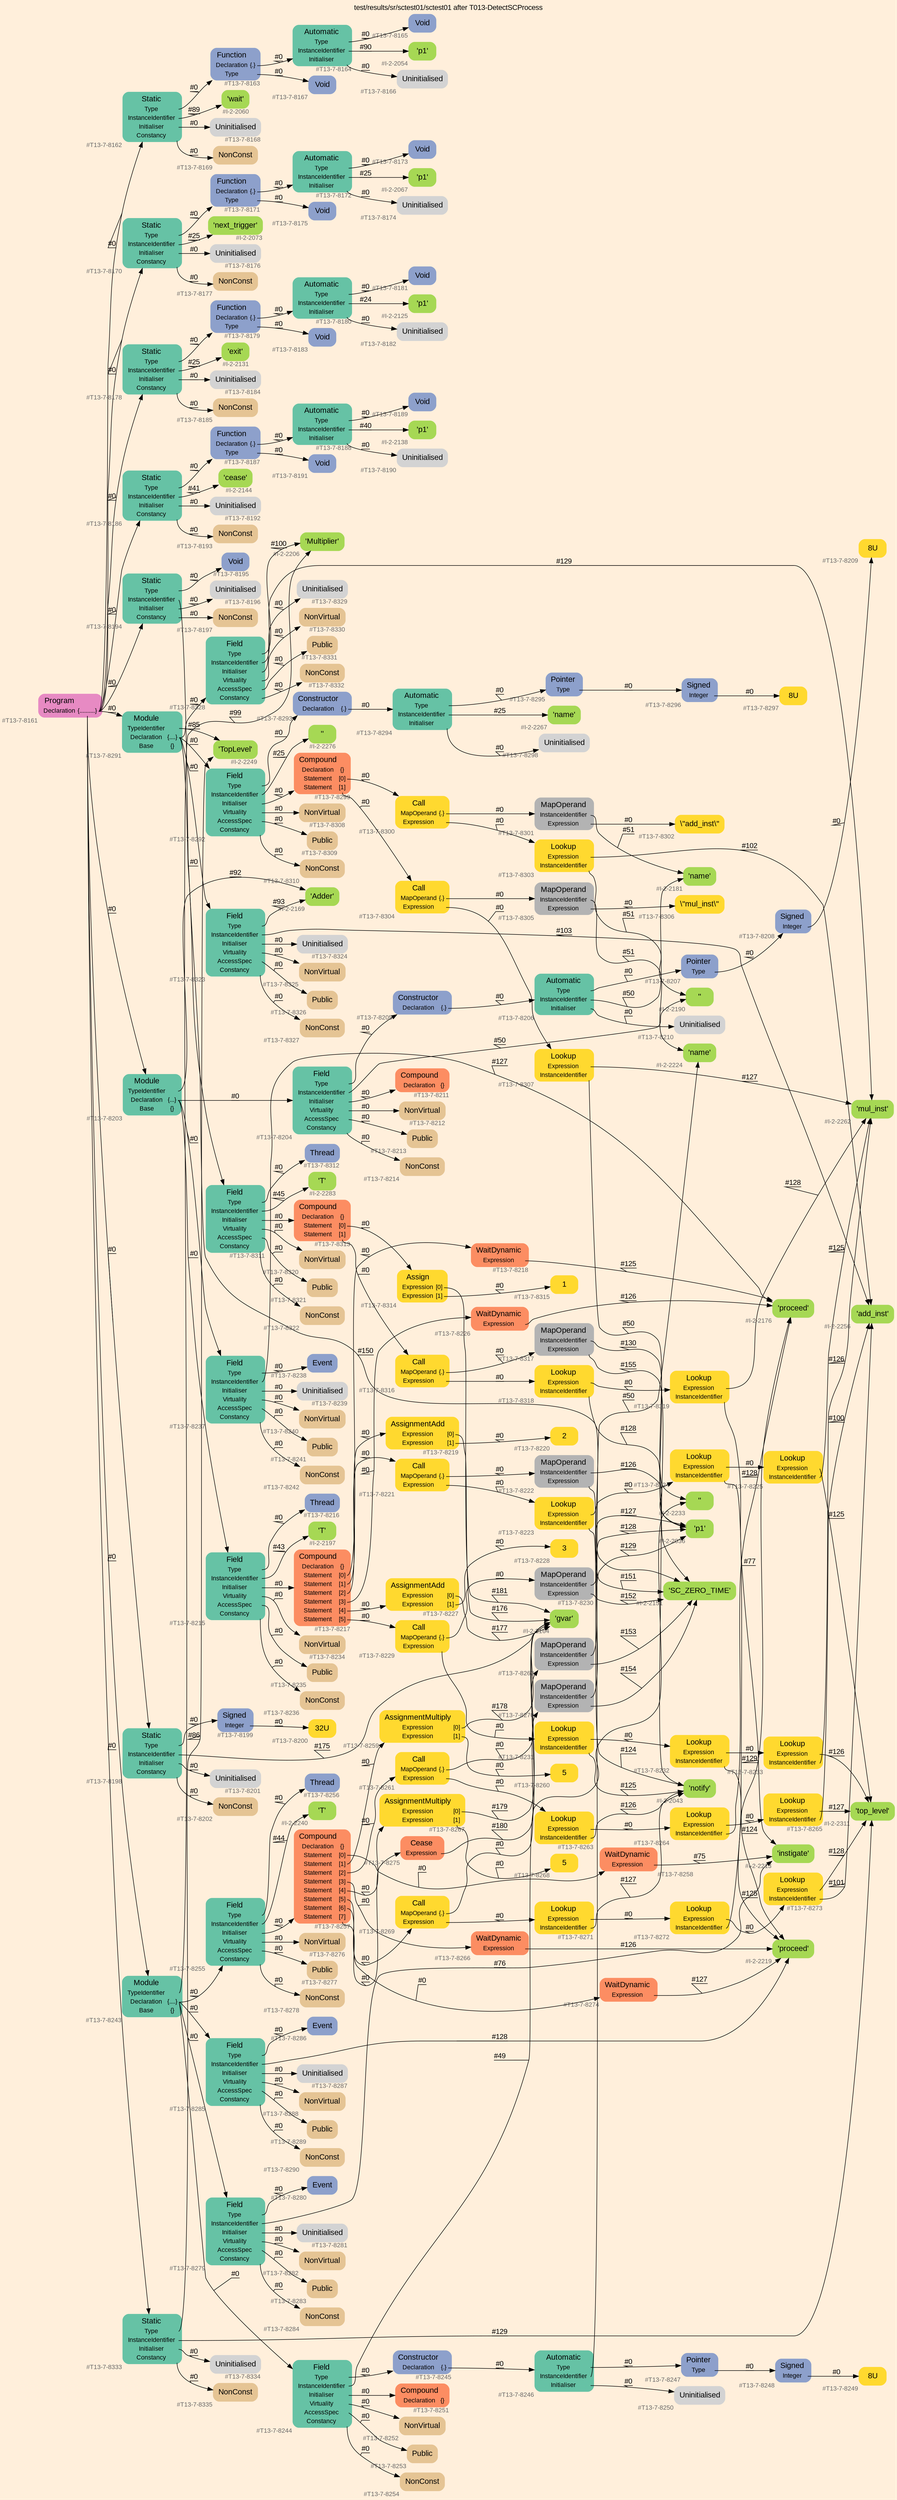 digraph "test/results/sr/sctest01/sctest01 after T013-DetectSCProcess" {
label = "test/results/sr/sctest01/sctest01 after T013-DetectSCProcess"
labelloc = t
graph [
    rankdir = "LR"
    ranksep = 0.3
    bgcolor = antiquewhite1
    color = black
    fontcolor = black
    fontname = "Arial"
];
node [
    fontname = "Arial"
];
edge [
    fontname = "Arial"
];

// -------------------- node figure --------------------
// -------- block #T13-7-8161 ----------
"#T13-7-8161" [
    fillcolor = "/set28/4"
    xlabel = "#T13-7-8161"
    fontsize = "12"
    fontcolor = grey40
    shape = "plaintext"
    label = <<TABLE BORDER="0" CELLBORDER="0" CELLSPACING="0">
     <TR><TD><FONT COLOR="black" POINT-SIZE="15">Program</FONT></TD></TR>
     <TR><TD><FONT COLOR="black" POINT-SIZE="12">Declaration</FONT></TD><TD PORT="port0"><FONT COLOR="black" POINT-SIZE="12">{..........}</FONT></TD></TR>
    </TABLE>>
    style = "rounded,filled"
];

// -------- block #T13-7-8162 ----------
"#T13-7-8162" [
    fillcolor = "/set28/1"
    xlabel = "#T13-7-8162"
    fontsize = "12"
    fontcolor = grey40
    shape = "plaintext"
    label = <<TABLE BORDER="0" CELLBORDER="0" CELLSPACING="0">
     <TR><TD><FONT COLOR="black" POINT-SIZE="15">Static</FONT></TD></TR>
     <TR><TD><FONT COLOR="black" POINT-SIZE="12">Type</FONT></TD><TD PORT="port0"></TD></TR>
     <TR><TD><FONT COLOR="black" POINT-SIZE="12">InstanceIdentifier</FONT></TD><TD PORT="port1"></TD></TR>
     <TR><TD><FONT COLOR="black" POINT-SIZE="12">Initialiser</FONT></TD><TD PORT="port2"></TD></TR>
     <TR><TD><FONT COLOR="black" POINT-SIZE="12">Constancy</FONT></TD><TD PORT="port3"></TD></TR>
    </TABLE>>
    style = "rounded,filled"
];

// -------- block #T13-7-8163 ----------
"#T13-7-8163" [
    fillcolor = "/set28/3"
    xlabel = "#T13-7-8163"
    fontsize = "12"
    fontcolor = grey40
    shape = "plaintext"
    label = <<TABLE BORDER="0" CELLBORDER="0" CELLSPACING="0">
     <TR><TD><FONT COLOR="black" POINT-SIZE="15">Function</FONT></TD></TR>
     <TR><TD><FONT COLOR="black" POINT-SIZE="12">Declaration</FONT></TD><TD PORT="port0"><FONT COLOR="black" POINT-SIZE="12">{.}</FONT></TD></TR>
     <TR><TD><FONT COLOR="black" POINT-SIZE="12">Type</FONT></TD><TD PORT="port1"></TD></TR>
    </TABLE>>
    style = "rounded,filled"
];

// -------- block #T13-7-8164 ----------
"#T13-7-8164" [
    fillcolor = "/set28/1"
    xlabel = "#T13-7-8164"
    fontsize = "12"
    fontcolor = grey40
    shape = "plaintext"
    label = <<TABLE BORDER="0" CELLBORDER="0" CELLSPACING="0">
     <TR><TD><FONT COLOR="black" POINT-SIZE="15">Automatic</FONT></TD></TR>
     <TR><TD><FONT COLOR="black" POINT-SIZE="12">Type</FONT></TD><TD PORT="port0"></TD></TR>
     <TR><TD><FONT COLOR="black" POINT-SIZE="12">InstanceIdentifier</FONT></TD><TD PORT="port1"></TD></TR>
     <TR><TD><FONT COLOR="black" POINT-SIZE="12">Initialiser</FONT></TD><TD PORT="port2"></TD></TR>
    </TABLE>>
    style = "rounded,filled"
];

// -------- block #T13-7-8165 ----------
"#T13-7-8165" [
    fillcolor = "/set28/3"
    xlabel = "#T13-7-8165"
    fontsize = "12"
    fontcolor = grey40
    shape = "plaintext"
    label = <<TABLE BORDER="0" CELLBORDER="0" CELLSPACING="0">
     <TR><TD><FONT COLOR="black" POINT-SIZE="15">Void</FONT></TD></TR>
    </TABLE>>
    style = "rounded,filled"
];

// -------- block #I-2-2054 ----------
"#I-2-2054" [
    fillcolor = "/set28/5"
    xlabel = "#I-2-2054"
    fontsize = "12"
    fontcolor = grey40
    shape = "plaintext"
    label = <<TABLE BORDER="0" CELLBORDER="0" CELLSPACING="0">
     <TR><TD><FONT COLOR="black" POINT-SIZE="15">'p1'</FONT></TD></TR>
    </TABLE>>
    style = "rounded,filled"
];

// -------- block #T13-7-8166 ----------
"#T13-7-8166" [
    xlabel = "#T13-7-8166"
    fontsize = "12"
    fontcolor = grey40
    shape = "plaintext"
    label = <<TABLE BORDER="0" CELLBORDER="0" CELLSPACING="0">
     <TR><TD><FONT COLOR="black" POINT-SIZE="15">Uninitialised</FONT></TD></TR>
    </TABLE>>
    style = "rounded,filled"
];

// -------- block #T13-7-8167 ----------
"#T13-7-8167" [
    fillcolor = "/set28/3"
    xlabel = "#T13-7-8167"
    fontsize = "12"
    fontcolor = grey40
    shape = "plaintext"
    label = <<TABLE BORDER="0" CELLBORDER="0" CELLSPACING="0">
     <TR><TD><FONT COLOR="black" POINT-SIZE="15">Void</FONT></TD></TR>
    </TABLE>>
    style = "rounded,filled"
];

// -------- block #I-2-2060 ----------
"#I-2-2060" [
    fillcolor = "/set28/5"
    xlabel = "#I-2-2060"
    fontsize = "12"
    fontcolor = grey40
    shape = "plaintext"
    label = <<TABLE BORDER="0" CELLBORDER="0" CELLSPACING="0">
     <TR><TD><FONT COLOR="black" POINT-SIZE="15">'wait'</FONT></TD></TR>
    </TABLE>>
    style = "rounded,filled"
];

// -------- block #T13-7-8168 ----------
"#T13-7-8168" [
    xlabel = "#T13-7-8168"
    fontsize = "12"
    fontcolor = grey40
    shape = "plaintext"
    label = <<TABLE BORDER="0" CELLBORDER="0" CELLSPACING="0">
     <TR><TD><FONT COLOR="black" POINT-SIZE="15">Uninitialised</FONT></TD></TR>
    </TABLE>>
    style = "rounded,filled"
];

// -------- block #T13-7-8169 ----------
"#T13-7-8169" [
    fillcolor = "/set28/7"
    xlabel = "#T13-7-8169"
    fontsize = "12"
    fontcolor = grey40
    shape = "plaintext"
    label = <<TABLE BORDER="0" CELLBORDER="0" CELLSPACING="0">
     <TR><TD><FONT COLOR="black" POINT-SIZE="15">NonConst</FONT></TD></TR>
    </TABLE>>
    style = "rounded,filled"
];

// -------- block #T13-7-8170 ----------
"#T13-7-8170" [
    fillcolor = "/set28/1"
    xlabel = "#T13-7-8170"
    fontsize = "12"
    fontcolor = grey40
    shape = "plaintext"
    label = <<TABLE BORDER="0" CELLBORDER="0" CELLSPACING="0">
     <TR><TD><FONT COLOR="black" POINT-SIZE="15">Static</FONT></TD></TR>
     <TR><TD><FONT COLOR="black" POINT-SIZE="12">Type</FONT></TD><TD PORT="port0"></TD></TR>
     <TR><TD><FONT COLOR="black" POINT-SIZE="12">InstanceIdentifier</FONT></TD><TD PORT="port1"></TD></TR>
     <TR><TD><FONT COLOR="black" POINT-SIZE="12">Initialiser</FONT></TD><TD PORT="port2"></TD></TR>
     <TR><TD><FONT COLOR="black" POINT-SIZE="12">Constancy</FONT></TD><TD PORT="port3"></TD></TR>
    </TABLE>>
    style = "rounded,filled"
];

// -------- block #T13-7-8171 ----------
"#T13-7-8171" [
    fillcolor = "/set28/3"
    xlabel = "#T13-7-8171"
    fontsize = "12"
    fontcolor = grey40
    shape = "plaintext"
    label = <<TABLE BORDER="0" CELLBORDER="0" CELLSPACING="0">
     <TR><TD><FONT COLOR="black" POINT-SIZE="15">Function</FONT></TD></TR>
     <TR><TD><FONT COLOR="black" POINT-SIZE="12">Declaration</FONT></TD><TD PORT="port0"><FONT COLOR="black" POINT-SIZE="12">{.}</FONT></TD></TR>
     <TR><TD><FONT COLOR="black" POINT-SIZE="12">Type</FONT></TD><TD PORT="port1"></TD></TR>
    </TABLE>>
    style = "rounded,filled"
];

// -------- block #T13-7-8172 ----------
"#T13-7-8172" [
    fillcolor = "/set28/1"
    xlabel = "#T13-7-8172"
    fontsize = "12"
    fontcolor = grey40
    shape = "plaintext"
    label = <<TABLE BORDER="0" CELLBORDER="0" CELLSPACING="0">
     <TR><TD><FONT COLOR="black" POINT-SIZE="15">Automatic</FONT></TD></TR>
     <TR><TD><FONT COLOR="black" POINT-SIZE="12">Type</FONT></TD><TD PORT="port0"></TD></TR>
     <TR><TD><FONT COLOR="black" POINT-SIZE="12">InstanceIdentifier</FONT></TD><TD PORT="port1"></TD></TR>
     <TR><TD><FONT COLOR="black" POINT-SIZE="12">Initialiser</FONT></TD><TD PORT="port2"></TD></TR>
    </TABLE>>
    style = "rounded,filled"
];

// -------- block #T13-7-8173 ----------
"#T13-7-8173" [
    fillcolor = "/set28/3"
    xlabel = "#T13-7-8173"
    fontsize = "12"
    fontcolor = grey40
    shape = "plaintext"
    label = <<TABLE BORDER="0" CELLBORDER="0" CELLSPACING="0">
     <TR><TD><FONT COLOR="black" POINT-SIZE="15">Void</FONT></TD></TR>
    </TABLE>>
    style = "rounded,filled"
];

// -------- block #I-2-2067 ----------
"#I-2-2067" [
    fillcolor = "/set28/5"
    xlabel = "#I-2-2067"
    fontsize = "12"
    fontcolor = grey40
    shape = "plaintext"
    label = <<TABLE BORDER="0" CELLBORDER="0" CELLSPACING="0">
     <TR><TD><FONT COLOR="black" POINT-SIZE="15">'p1'</FONT></TD></TR>
    </TABLE>>
    style = "rounded,filled"
];

// -------- block #T13-7-8174 ----------
"#T13-7-8174" [
    xlabel = "#T13-7-8174"
    fontsize = "12"
    fontcolor = grey40
    shape = "plaintext"
    label = <<TABLE BORDER="0" CELLBORDER="0" CELLSPACING="0">
     <TR><TD><FONT COLOR="black" POINT-SIZE="15">Uninitialised</FONT></TD></TR>
    </TABLE>>
    style = "rounded,filled"
];

// -------- block #T13-7-8175 ----------
"#T13-7-8175" [
    fillcolor = "/set28/3"
    xlabel = "#T13-7-8175"
    fontsize = "12"
    fontcolor = grey40
    shape = "plaintext"
    label = <<TABLE BORDER="0" CELLBORDER="0" CELLSPACING="0">
     <TR><TD><FONT COLOR="black" POINT-SIZE="15">Void</FONT></TD></TR>
    </TABLE>>
    style = "rounded,filled"
];

// -------- block #I-2-2073 ----------
"#I-2-2073" [
    fillcolor = "/set28/5"
    xlabel = "#I-2-2073"
    fontsize = "12"
    fontcolor = grey40
    shape = "plaintext"
    label = <<TABLE BORDER="0" CELLBORDER="0" CELLSPACING="0">
     <TR><TD><FONT COLOR="black" POINT-SIZE="15">'next_trigger'</FONT></TD></TR>
    </TABLE>>
    style = "rounded,filled"
];

// -------- block #T13-7-8176 ----------
"#T13-7-8176" [
    xlabel = "#T13-7-8176"
    fontsize = "12"
    fontcolor = grey40
    shape = "plaintext"
    label = <<TABLE BORDER="0" CELLBORDER="0" CELLSPACING="0">
     <TR><TD><FONT COLOR="black" POINT-SIZE="15">Uninitialised</FONT></TD></TR>
    </TABLE>>
    style = "rounded,filled"
];

// -------- block #T13-7-8177 ----------
"#T13-7-8177" [
    fillcolor = "/set28/7"
    xlabel = "#T13-7-8177"
    fontsize = "12"
    fontcolor = grey40
    shape = "plaintext"
    label = <<TABLE BORDER="0" CELLBORDER="0" CELLSPACING="0">
     <TR><TD><FONT COLOR="black" POINT-SIZE="15">NonConst</FONT></TD></TR>
    </TABLE>>
    style = "rounded,filled"
];

// -------- block #T13-7-8178 ----------
"#T13-7-8178" [
    fillcolor = "/set28/1"
    xlabel = "#T13-7-8178"
    fontsize = "12"
    fontcolor = grey40
    shape = "plaintext"
    label = <<TABLE BORDER="0" CELLBORDER="0" CELLSPACING="0">
     <TR><TD><FONT COLOR="black" POINT-SIZE="15">Static</FONT></TD></TR>
     <TR><TD><FONT COLOR="black" POINT-SIZE="12">Type</FONT></TD><TD PORT="port0"></TD></TR>
     <TR><TD><FONT COLOR="black" POINT-SIZE="12">InstanceIdentifier</FONT></TD><TD PORT="port1"></TD></TR>
     <TR><TD><FONT COLOR="black" POINT-SIZE="12">Initialiser</FONT></TD><TD PORT="port2"></TD></TR>
     <TR><TD><FONT COLOR="black" POINT-SIZE="12">Constancy</FONT></TD><TD PORT="port3"></TD></TR>
    </TABLE>>
    style = "rounded,filled"
];

// -------- block #T13-7-8179 ----------
"#T13-7-8179" [
    fillcolor = "/set28/3"
    xlabel = "#T13-7-8179"
    fontsize = "12"
    fontcolor = grey40
    shape = "plaintext"
    label = <<TABLE BORDER="0" CELLBORDER="0" CELLSPACING="0">
     <TR><TD><FONT COLOR="black" POINT-SIZE="15">Function</FONT></TD></TR>
     <TR><TD><FONT COLOR="black" POINT-SIZE="12">Declaration</FONT></TD><TD PORT="port0"><FONT COLOR="black" POINT-SIZE="12">{.}</FONT></TD></TR>
     <TR><TD><FONT COLOR="black" POINT-SIZE="12">Type</FONT></TD><TD PORT="port1"></TD></TR>
    </TABLE>>
    style = "rounded,filled"
];

// -------- block #T13-7-8180 ----------
"#T13-7-8180" [
    fillcolor = "/set28/1"
    xlabel = "#T13-7-8180"
    fontsize = "12"
    fontcolor = grey40
    shape = "plaintext"
    label = <<TABLE BORDER="0" CELLBORDER="0" CELLSPACING="0">
     <TR><TD><FONT COLOR="black" POINT-SIZE="15">Automatic</FONT></TD></TR>
     <TR><TD><FONT COLOR="black" POINT-SIZE="12">Type</FONT></TD><TD PORT="port0"></TD></TR>
     <TR><TD><FONT COLOR="black" POINT-SIZE="12">InstanceIdentifier</FONT></TD><TD PORT="port1"></TD></TR>
     <TR><TD><FONT COLOR="black" POINT-SIZE="12">Initialiser</FONT></TD><TD PORT="port2"></TD></TR>
    </TABLE>>
    style = "rounded,filled"
];

// -------- block #T13-7-8181 ----------
"#T13-7-8181" [
    fillcolor = "/set28/3"
    xlabel = "#T13-7-8181"
    fontsize = "12"
    fontcolor = grey40
    shape = "plaintext"
    label = <<TABLE BORDER="0" CELLBORDER="0" CELLSPACING="0">
     <TR><TD><FONT COLOR="black" POINT-SIZE="15">Void</FONT></TD></TR>
    </TABLE>>
    style = "rounded,filled"
];

// -------- block #I-2-2125 ----------
"#I-2-2125" [
    fillcolor = "/set28/5"
    xlabel = "#I-2-2125"
    fontsize = "12"
    fontcolor = grey40
    shape = "plaintext"
    label = <<TABLE BORDER="0" CELLBORDER="0" CELLSPACING="0">
     <TR><TD><FONT COLOR="black" POINT-SIZE="15">'p1'</FONT></TD></TR>
    </TABLE>>
    style = "rounded,filled"
];

// -------- block #T13-7-8182 ----------
"#T13-7-8182" [
    xlabel = "#T13-7-8182"
    fontsize = "12"
    fontcolor = grey40
    shape = "plaintext"
    label = <<TABLE BORDER="0" CELLBORDER="0" CELLSPACING="0">
     <TR><TD><FONT COLOR="black" POINT-SIZE="15">Uninitialised</FONT></TD></TR>
    </TABLE>>
    style = "rounded,filled"
];

// -------- block #T13-7-8183 ----------
"#T13-7-8183" [
    fillcolor = "/set28/3"
    xlabel = "#T13-7-8183"
    fontsize = "12"
    fontcolor = grey40
    shape = "plaintext"
    label = <<TABLE BORDER="0" CELLBORDER="0" CELLSPACING="0">
     <TR><TD><FONT COLOR="black" POINT-SIZE="15">Void</FONT></TD></TR>
    </TABLE>>
    style = "rounded,filled"
];

// -------- block #I-2-2131 ----------
"#I-2-2131" [
    fillcolor = "/set28/5"
    xlabel = "#I-2-2131"
    fontsize = "12"
    fontcolor = grey40
    shape = "plaintext"
    label = <<TABLE BORDER="0" CELLBORDER="0" CELLSPACING="0">
     <TR><TD><FONT COLOR="black" POINT-SIZE="15">'exit'</FONT></TD></TR>
    </TABLE>>
    style = "rounded,filled"
];

// -------- block #T13-7-8184 ----------
"#T13-7-8184" [
    xlabel = "#T13-7-8184"
    fontsize = "12"
    fontcolor = grey40
    shape = "plaintext"
    label = <<TABLE BORDER="0" CELLBORDER="0" CELLSPACING="0">
     <TR><TD><FONT COLOR="black" POINT-SIZE="15">Uninitialised</FONT></TD></TR>
    </TABLE>>
    style = "rounded,filled"
];

// -------- block #T13-7-8185 ----------
"#T13-7-8185" [
    fillcolor = "/set28/7"
    xlabel = "#T13-7-8185"
    fontsize = "12"
    fontcolor = grey40
    shape = "plaintext"
    label = <<TABLE BORDER="0" CELLBORDER="0" CELLSPACING="0">
     <TR><TD><FONT COLOR="black" POINT-SIZE="15">NonConst</FONT></TD></TR>
    </TABLE>>
    style = "rounded,filled"
];

// -------- block #T13-7-8186 ----------
"#T13-7-8186" [
    fillcolor = "/set28/1"
    xlabel = "#T13-7-8186"
    fontsize = "12"
    fontcolor = grey40
    shape = "plaintext"
    label = <<TABLE BORDER="0" CELLBORDER="0" CELLSPACING="0">
     <TR><TD><FONT COLOR="black" POINT-SIZE="15">Static</FONT></TD></TR>
     <TR><TD><FONT COLOR="black" POINT-SIZE="12">Type</FONT></TD><TD PORT="port0"></TD></TR>
     <TR><TD><FONT COLOR="black" POINT-SIZE="12">InstanceIdentifier</FONT></TD><TD PORT="port1"></TD></TR>
     <TR><TD><FONT COLOR="black" POINT-SIZE="12">Initialiser</FONT></TD><TD PORT="port2"></TD></TR>
     <TR><TD><FONT COLOR="black" POINT-SIZE="12">Constancy</FONT></TD><TD PORT="port3"></TD></TR>
    </TABLE>>
    style = "rounded,filled"
];

// -------- block #T13-7-8187 ----------
"#T13-7-8187" [
    fillcolor = "/set28/3"
    xlabel = "#T13-7-8187"
    fontsize = "12"
    fontcolor = grey40
    shape = "plaintext"
    label = <<TABLE BORDER="0" CELLBORDER="0" CELLSPACING="0">
     <TR><TD><FONT COLOR="black" POINT-SIZE="15">Function</FONT></TD></TR>
     <TR><TD><FONT COLOR="black" POINT-SIZE="12">Declaration</FONT></TD><TD PORT="port0"><FONT COLOR="black" POINT-SIZE="12">{.}</FONT></TD></TR>
     <TR><TD><FONT COLOR="black" POINT-SIZE="12">Type</FONT></TD><TD PORT="port1"></TD></TR>
    </TABLE>>
    style = "rounded,filled"
];

// -------- block #T13-7-8188 ----------
"#T13-7-8188" [
    fillcolor = "/set28/1"
    xlabel = "#T13-7-8188"
    fontsize = "12"
    fontcolor = grey40
    shape = "plaintext"
    label = <<TABLE BORDER="0" CELLBORDER="0" CELLSPACING="0">
     <TR><TD><FONT COLOR="black" POINT-SIZE="15">Automatic</FONT></TD></TR>
     <TR><TD><FONT COLOR="black" POINT-SIZE="12">Type</FONT></TD><TD PORT="port0"></TD></TR>
     <TR><TD><FONT COLOR="black" POINT-SIZE="12">InstanceIdentifier</FONT></TD><TD PORT="port1"></TD></TR>
     <TR><TD><FONT COLOR="black" POINT-SIZE="12">Initialiser</FONT></TD><TD PORT="port2"></TD></TR>
    </TABLE>>
    style = "rounded,filled"
];

// -------- block #T13-7-8189 ----------
"#T13-7-8189" [
    fillcolor = "/set28/3"
    xlabel = "#T13-7-8189"
    fontsize = "12"
    fontcolor = grey40
    shape = "plaintext"
    label = <<TABLE BORDER="0" CELLBORDER="0" CELLSPACING="0">
     <TR><TD><FONT COLOR="black" POINT-SIZE="15">Void</FONT></TD></TR>
    </TABLE>>
    style = "rounded,filled"
];

// -------- block #I-2-2138 ----------
"#I-2-2138" [
    fillcolor = "/set28/5"
    xlabel = "#I-2-2138"
    fontsize = "12"
    fontcolor = grey40
    shape = "plaintext"
    label = <<TABLE BORDER="0" CELLBORDER="0" CELLSPACING="0">
     <TR><TD><FONT COLOR="black" POINT-SIZE="15">'p1'</FONT></TD></TR>
    </TABLE>>
    style = "rounded,filled"
];

// -------- block #T13-7-8190 ----------
"#T13-7-8190" [
    xlabel = "#T13-7-8190"
    fontsize = "12"
    fontcolor = grey40
    shape = "plaintext"
    label = <<TABLE BORDER="0" CELLBORDER="0" CELLSPACING="0">
     <TR><TD><FONT COLOR="black" POINT-SIZE="15">Uninitialised</FONT></TD></TR>
    </TABLE>>
    style = "rounded,filled"
];

// -------- block #T13-7-8191 ----------
"#T13-7-8191" [
    fillcolor = "/set28/3"
    xlabel = "#T13-7-8191"
    fontsize = "12"
    fontcolor = grey40
    shape = "plaintext"
    label = <<TABLE BORDER="0" CELLBORDER="0" CELLSPACING="0">
     <TR><TD><FONT COLOR="black" POINT-SIZE="15">Void</FONT></TD></TR>
    </TABLE>>
    style = "rounded,filled"
];

// -------- block #I-2-2144 ----------
"#I-2-2144" [
    fillcolor = "/set28/5"
    xlabel = "#I-2-2144"
    fontsize = "12"
    fontcolor = grey40
    shape = "plaintext"
    label = <<TABLE BORDER="0" CELLBORDER="0" CELLSPACING="0">
     <TR><TD><FONT COLOR="black" POINT-SIZE="15">'cease'</FONT></TD></TR>
    </TABLE>>
    style = "rounded,filled"
];

// -------- block #T13-7-8192 ----------
"#T13-7-8192" [
    xlabel = "#T13-7-8192"
    fontsize = "12"
    fontcolor = grey40
    shape = "plaintext"
    label = <<TABLE BORDER="0" CELLBORDER="0" CELLSPACING="0">
     <TR><TD><FONT COLOR="black" POINT-SIZE="15">Uninitialised</FONT></TD></TR>
    </TABLE>>
    style = "rounded,filled"
];

// -------- block #T13-7-8193 ----------
"#T13-7-8193" [
    fillcolor = "/set28/7"
    xlabel = "#T13-7-8193"
    fontsize = "12"
    fontcolor = grey40
    shape = "plaintext"
    label = <<TABLE BORDER="0" CELLBORDER="0" CELLSPACING="0">
     <TR><TD><FONT COLOR="black" POINT-SIZE="15">NonConst</FONT></TD></TR>
    </TABLE>>
    style = "rounded,filled"
];

// -------- block #T13-7-8194 ----------
"#T13-7-8194" [
    fillcolor = "/set28/1"
    xlabel = "#T13-7-8194"
    fontsize = "12"
    fontcolor = grey40
    shape = "plaintext"
    label = <<TABLE BORDER="0" CELLBORDER="0" CELLSPACING="0">
     <TR><TD><FONT COLOR="black" POINT-SIZE="15">Static</FONT></TD></TR>
     <TR><TD><FONT COLOR="black" POINT-SIZE="12">Type</FONT></TD><TD PORT="port0"></TD></TR>
     <TR><TD><FONT COLOR="black" POINT-SIZE="12">InstanceIdentifier</FONT></TD><TD PORT="port1"></TD></TR>
     <TR><TD><FONT COLOR="black" POINT-SIZE="12">Initialiser</FONT></TD><TD PORT="port2"></TD></TR>
     <TR><TD><FONT COLOR="black" POINT-SIZE="12">Constancy</FONT></TD><TD PORT="port3"></TD></TR>
    </TABLE>>
    style = "rounded,filled"
];

// -------- block #T13-7-8195 ----------
"#T13-7-8195" [
    fillcolor = "/set28/3"
    xlabel = "#T13-7-8195"
    fontsize = "12"
    fontcolor = grey40
    shape = "plaintext"
    label = <<TABLE BORDER="0" CELLBORDER="0" CELLSPACING="0">
     <TR><TD><FONT COLOR="black" POINT-SIZE="15">Void</FONT></TD></TR>
    </TABLE>>
    style = "rounded,filled"
];

// -------- block #I-2-2151 ----------
"#I-2-2151" [
    fillcolor = "/set28/5"
    xlabel = "#I-2-2151"
    fontsize = "12"
    fontcolor = grey40
    shape = "plaintext"
    label = <<TABLE BORDER="0" CELLBORDER="0" CELLSPACING="0">
     <TR><TD><FONT COLOR="black" POINT-SIZE="15">'SC_ZERO_TIME'</FONT></TD></TR>
    </TABLE>>
    style = "rounded,filled"
];

// -------- block #T13-7-8196 ----------
"#T13-7-8196" [
    xlabel = "#T13-7-8196"
    fontsize = "12"
    fontcolor = grey40
    shape = "plaintext"
    label = <<TABLE BORDER="0" CELLBORDER="0" CELLSPACING="0">
     <TR><TD><FONT COLOR="black" POINT-SIZE="15">Uninitialised</FONT></TD></TR>
    </TABLE>>
    style = "rounded,filled"
];

// -------- block #T13-7-8197 ----------
"#T13-7-8197" [
    fillcolor = "/set28/7"
    xlabel = "#T13-7-8197"
    fontsize = "12"
    fontcolor = grey40
    shape = "plaintext"
    label = <<TABLE BORDER="0" CELLBORDER="0" CELLSPACING="0">
     <TR><TD><FONT COLOR="black" POINT-SIZE="15">NonConst</FONT></TD></TR>
    </TABLE>>
    style = "rounded,filled"
];

// -------- block #T13-7-8198 ----------
"#T13-7-8198" [
    fillcolor = "/set28/1"
    xlabel = "#T13-7-8198"
    fontsize = "12"
    fontcolor = grey40
    shape = "plaintext"
    label = <<TABLE BORDER="0" CELLBORDER="0" CELLSPACING="0">
     <TR><TD><FONT COLOR="black" POINT-SIZE="15">Static</FONT></TD></TR>
     <TR><TD><FONT COLOR="black" POINT-SIZE="12">Type</FONT></TD><TD PORT="port0"></TD></TR>
     <TR><TD><FONT COLOR="black" POINT-SIZE="12">InstanceIdentifier</FONT></TD><TD PORT="port1"></TD></TR>
     <TR><TD><FONT COLOR="black" POINT-SIZE="12">Initialiser</FONT></TD><TD PORT="port2"></TD></TR>
     <TR><TD><FONT COLOR="black" POINT-SIZE="12">Constancy</FONT></TD><TD PORT="port3"></TD></TR>
    </TABLE>>
    style = "rounded,filled"
];

// -------- block #T13-7-8199 ----------
"#T13-7-8199" [
    fillcolor = "/set28/3"
    xlabel = "#T13-7-8199"
    fontsize = "12"
    fontcolor = grey40
    shape = "plaintext"
    label = <<TABLE BORDER="0" CELLBORDER="0" CELLSPACING="0">
     <TR><TD><FONT COLOR="black" POINT-SIZE="15">Signed</FONT></TD></TR>
     <TR><TD><FONT COLOR="black" POINT-SIZE="12">Integer</FONT></TD><TD PORT="port0"></TD></TR>
    </TABLE>>
    style = "rounded,filled"
];

// -------- block #T13-7-8200 ----------
"#T13-7-8200" [
    fillcolor = "/set28/6"
    xlabel = "#T13-7-8200"
    fontsize = "12"
    fontcolor = grey40
    shape = "plaintext"
    label = <<TABLE BORDER="0" CELLBORDER="0" CELLSPACING="0">
     <TR><TD><FONT COLOR="black" POINT-SIZE="15">32U</FONT></TD></TR>
    </TABLE>>
    style = "rounded,filled"
];

// -------- block #I-2-2164 ----------
"#I-2-2164" [
    fillcolor = "/set28/5"
    xlabel = "#I-2-2164"
    fontsize = "12"
    fontcolor = grey40
    shape = "plaintext"
    label = <<TABLE BORDER="0" CELLBORDER="0" CELLSPACING="0">
     <TR><TD><FONT COLOR="black" POINT-SIZE="15">'gvar'</FONT></TD></TR>
    </TABLE>>
    style = "rounded,filled"
];

// -------- block #T13-7-8201 ----------
"#T13-7-8201" [
    xlabel = "#T13-7-8201"
    fontsize = "12"
    fontcolor = grey40
    shape = "plaintext"
    label = <<TABLE BORDER="0" CELLBORDER="0" CELLSPACING="0">
     <TR><TD><FONT COLOR="black" POINT-SIZE="15">Uninitialised</FONT></TD></TR>
    </TABLE>>
    style = "rounded,filled"
];

// -------- block #T13-7-8202 ----------
"#T13-7-8202" [
    fillcolor = "/set28/7"
    xlabel = "#T13-7-8202"
    fontsize = "12"
    fontcolor = grey40
    shape = "plaintext"
    label = <<TABLE BORDER="0" CELLBORDER="0" CELLSPACING="0">
     <TR><TD><FONT COLOR="black" POINT-SIZE="15">NonConst</FONT></TD></TR>
    </TABLE>>
    style = "rounded,filled"
];

// -------- block #T13-7-8203 ----------
"#T13-7-8203" [
    fillcolor = "/set28/1"
    xlabel = "#T13-7-8203"
    fontsize = "12"
    fontcolor = grey40
    shape = "plaintext"
    label = <<TABLE BORDER="0" CELLBORDER="0" CELLSPACING="0">
     <TR><TD><FONT COLOR="black" POINT-SIZE="15">Module</FONT></TD></TR>
     <TR><TD><FONT COLOR="black" POINT-SIZE="12">TypeIdentifier</FONT></TD><TD PORT="port0"></TD></TR>
     <TR><TD><FONT COLOR="black" POINT-SIZE="12">Declaration</FONT></TD><TD PORT="port1"><FONT COLOR="black" POINT-SIZE="12">{...}</FONT></TD></TR>
     <TR><TD><FONT COLOR="black" POINT-SIZE="12">Base</FONT></TD><TD PORT="port2"><FONT COLOR="black" POINT-SIZE="12">{}</FONT></TD></TR>
    </TABLE>>
    style = "rounded,filled"
];

// -------- block #I-2-2169 ----------
"#I-2-2169" [
    fillcolor = "/set28/5"
    xlabel = "#I-2-2169"
    fontsize = "12"
    fontcolor = grey40
    shape = "plaintext"
    label = <<TABLE BORDER="0" CELLBORDER="0" CELLSPACING="0">
     <TR><TD><FONT COLOR="black" POINT-SIZE="15">'Adder'</FONT></TD></TR>
    </TABLE>>
    style = "rounded,filled"
];

// -------- block #T13-7-8204 ----------
"#T13-7-8204" [
    fillcolor = "/set28/1"
    xlabel = "#T13-7-8204"
    fontsize = "12"
    fontcolor = grey40
    shape = "plaintext"
    label = <<TABLE BORDER="0" CELLBORDER="0" CELLSPACING="0">
     <TR><TD><FONT COLOR="black" POINT-SIZE="15">Field</FONT></TD></TR>
     <TR><TD><FONT COLOR="black" POINT-SIZE="12">Type</FONT></TD><TD PORT="port0"></TD></TR>
     <TR><TD><FONT COLOR="black" POINT-SIZE="12">InstanceIdentifier</FONT></TD><TD PORT="port1"></TD></TR>
     <TR><TD><FONT COLOR="black" POINT-SIZE="12">Initialiser</FONT></TD><TD PORT="port2"></TD></TR>
     <TR><TD><FONT COLOR="black" POINT-SIZE="12">Virtuality</FONT></TD><TD PORT="port3"></TD></TR>
     <TR><TD><FONT COLOR="black" POINT-SIZE="12">AccessSpec</FONT></TD><TD PORT="port4"></TD></TR>
     <TR><TD><FONT COLOR="black" POINT-SIZE="12">Constancy</FONT></TD><TD PORT="port5"></TD></TR>
    </TABLE>>
    style = "rounded,filled"
];

// -------- block #T13-7-8205 ----------
"#T13-7-8205" [
    fillcolor = "/set28/3"
    xlabel = "#T13-7-8205"
    fontsize = "12"
    fontcolor = grey40
    shape = "plaintext"
    label = <<TABLE BORDER="0" CELLBORDER="0" CELLSPACING="0">
     <TR><TD><FONT COLOR="black" POINT-SIZE="15">Constructor</FONT></TD></TR>
     <TR><TD><FONT COLOR="black" POINT-SIZE="12">Declaration</FONT></TD><TD PORT="port0"><FONT COLOR="black" POINT-SIZE="12">{.}</FONT></TD></TR>
    </TABLE>>
    style = "rounded,filled"
];

// -------- block #T13-7-8206 ----------
"#T13-7-8206" [
    fillcolor = "/set28/1"
    xlabel = "#T13-7-8206"
    fontsize = "12"
    fontcolor = grey40
    shape = "plaintext"
    label = <<TABLE BORDER="0" CELLBORDER="0" CELLSPACING="0">
     <TR><TD><FONT COLOR="black" POINT-SIZE="15">Automatic</FONT></TD></TR>
     <TR><TD><FONT COLOR="black" POINT-SIZE="12">Type</FONT></TD><TD PORT="port0"></TD></TR>
     <TR><TD><FONT COLOR="black" POINT-SIZE="12">InstanceIdentifier</FONT></TD><TD PORT="port1"></TD></TR>
     <TR><TD><FONT COLOR="black" POINT-SIZE="12">Initialiser</FONT></TD><TD PORT="port2"></TD></TR>
    </TABLE>>
    style = "rounded,filled"
];

// -------- block #T13-7-8207 ----------
"#T13-7-8207" [
    fillcolor = "/set28/3"
    xlabel = "#T13-7-8207"
    fontsize = "12"
    fontcolor = grey40
    shape = "plaintext"
    label = <<TABLE BORDER="0" CELLBORDER="0" CELLSPACING="0">
     <TR><TD><FONT COLOR="black" POINT-SIZE="15">Pointer</FONT></TD></TR>
     <TR><TD><FONT COLOR="black" POINT-SIZE="12">Type</FONT></TD><TD PORT="port0"></TD></TR>
    </TABLE>>
    style = "rounded,filled"
];

// -------- block #T13-7-8208 ----------
"#T13-7-8208" [
    fillcolor = "/set28/3"
    xlabel = "#T13-7-8208"
    fontsize = "12"
    fontcolor = grey40
    shape = "plaintext"
    label = <<TABLE BORDER="0" CELLBORDER="0" CELLSPACING="0">
     <TR><TD><FONT COLOR="black" POINT-SIZE="15">Signed</FONT></TD></TR>
     <TR><TD><FONT COLOR="black" POINT-SIZE="12">Integer</FONT></TD><TD PORT="port0"></TD></TR>
    </TABLE>>
    style = "rounded,filled"
];

// -------- block #T13-7-8209 ----------
"#T13-7-8209" [
    fillcolor = "/set28/6"
    xlabel = "#T13-7-8209"
    fontsize = "12"
    fontcolor = grey40
    shape = "plaintext"
    label = <<TABLE BORDER="0" CELLBORDER="0" CELLSPACING="0">
     <TR><TD><FONT COLOR="black" POINT-SIZE="15">8U</FONT></TD></TR>
    </TABLE>>
    style = "rounded,filled"
];

// -------- block #I-2-2181 ----------
"#I-2-2181" [
    fillcolor = "/set28/5"
    xlabel = "#I-2-2181"
    fontsize = "12"
    fontcolor = grey40
    shape = "plaintext"
    label = <<TABLE BORDER="0" CELLBORDER="0" CELLSPACING="0">
     <TR><TD><FONT COLOR="black" POINT-SIZE="15">'name'</FONT></TD></TR>
    </TABLE>>
    style = "rounded,filled"
];

// -------- block #T13-7-8210 ----------
"#T13-7-8210" [
    xlabel = "#T13-7-8210"
    fontsize = "12"
    fontcolor = grey40
    shape = "plaintext"
    label = <<TABLE BORDER="0" CELLBORDER="0" CELLSPACING="0">
     <TR><TD><FONT COLOR="black" POINT-SIZE="15">Uninitialised</FONT></TD></TR>
    </TABLE>>
    style = "rounded,filled"
];

// -------- block #I-2-2190 ----------
"#I-2-2190" [
    fillcolor = "/set28/5"
    xlabel = "#I-2-2190"
    fontsize = "12"
    fontcolor = grey40
    shape = "plaintext"
    label = <<TABLE BORDER="0" CELLBORDER="0" CELLSPACING="0">
     <TR><TD><FONT COLOR="black" POINT-SIZE="15">''</FONT></TD></TR>
    </TABLE>>
    style = "rounded,filled"
];

// -------- block #T13-7-8211 ----------
"#T13-7-8211" [
    fillcolor = "/set28/2"
    xlabel = "#T13-7-8211"
    fontsize = "12"
    fontcolor = grey40
    shape = "plaintext"
    label = <<TABLE BORDER="0" CELLBORDER="0" CELLSPACING="0">
     <TR><TD><FONT COLOR="black" POINT-SIZE="15">Compound</FONT></TD></TR>
     <TR><TD><FONT COLOR="black" POINT-SIZE="12">Declaration</FONT></TD><TD PORT="port0"><FONT COLOR="black" POINT-SIZE="12">{}</FONT></TD></TR>
    </TABLE>>
    style = "rounded,filled"
];

// -------- block #T13-7-8212 ----------
"#T13-7-8212" [
    fillcolor = "/set28/7"
    xlabel = "#T13-7-8212"
    fontsize = "12"
    fontcolor = grey40
    shape = "plaintext"
    label = <<TABLE BORDER="0" CELLBORDER="0" CELLSPACING="0">
     <TR><TD><FONT COLOR="black" POINT-SIZE="15">NonVirtual</FONT></TD></TR>
    </TABLE>>
    style = "rounded,filled"
];

// -------- block #T13-7-8213 ----------
"#T13-7-8213" [
    fillcolor = "/set28/7"
    xlabel = "#T13-7-8213"
    fontsize = "12"
    fontcolor = grey40
    shape = "plaintext"
    label = <<TABLE BORDER="0" CELLBORDER="0" CELLSPACING="0">
     <TR><TD><FONT COLOR="black" POINT-SIZE="15">Public</FONT></TD></TR>
    </TABLE>>
    style = "rounded,filled"
];

// -------- block #T13-7-8214 ----------
"#T13-7-8214" [
    fillcolor = "/set28/7"
    xlabel = "#T13-7-8214"
    fontsize = "12"
    fontcolor = grey40
    shape = "plaintext"
    label = <<TABLE BORDER="0" CELLBORDER="0" CELLSPACING="0">
     <TR><TD><FONT COLOR="black" POINT-SIZE="15">NonConst</FONT></TD></TR>
    </TABLE>>
    style = "rounded,filled"
];

// -------- block #T13-7-8215 ----------
"#T13-7-8215" [
    fillcolor = "/set28/1"
    xlabel = "#T13-7-8215"
    fontsize = "12"
    fontcolor = grey40
    shape = "plaintext"
    label = <<TABLE BORDER="0" CELLBORDER="0" CELLSPACING="0">
     <TR><TD><FONT COLOR="black" POINT-SIZE="15">Field</FONT></TD></TR>
     <TR><TD><FONT COLOR="black" POINT-SIZE="12">Type</FONT></TD><TD PORT="port0"></TD></TR>
     <TR><TD><FONT COLOR="black" POINT-SIZE="12">InstanceIdentifier</FONT></TD><TD PORT="port1"></TD></TR>
     <TR><TD><FONT COLOR="black" POINT-SIZE="12">Initialiser</FONT></TD><TD PORT="port2"></TD></TR>
     <TR><TD><FONT COLOR="black" POINT-SIZE="12">Virtuality</FONT></TD><TD PORT="port3"></TD></TR>
     <TR><TD><FONT COLOR="black" POINT-SIZE="12">AccessSpec</FONT></TD><TD PORT="port4"></TD></TR>
     <TR><TD><FONT COLOR="black" POINT-SIZE="12">Constancy</FONT></TD><TD PORT="port5"></TD></TR>
    </TABLE>>
    style = "rounded,filled"
];

// -------- block #T13-7-8216 ----------
"#T13-7-8216" [
    fillcolor = "/set28/3"
    xlabel = "#T13-7-8216"
    fontsize = "12"
    fontcolor = grey40
    shape = "plaintext"
    label = <<TABLE BORDER="0" CELLBORDER="0" CELLSPACING="0">
     <TR><TD><FONT COLOR="black" POINT-SIZE="15">Thread</FONT></TD></TR>
    </TABLE>>
    style = "rounded,filled"
];

// -------- block #I-2-2197 ----------
"#I-2-2197" [
    fillcolor = "/set28/5"
    xlabel = "#I-2-2197"
    fontsize = "12"
    fontcolor = grey40
    shape = "plaintext"
    label = <<TABLE BORDER="0" CELLBORDER="0" CELLSPACING="0">
     <TR><TD><FONT COLOR="black" POINT-SIZE="15">'T'</FONT></TD></TR>
    </TABLE>>
    style = "rounded,filled"
];

// -------- block #T13-7-8217 ----------
"#T13-7-8217" [
    fillcolor = "/set28/2"
    xlabel = "#T13-7-8217"
    fontsize = "12"
    fontcolor = grey40
    shape = "plaintext"
    label = <<TABLE BORDER="0" CELLBORDER="0" CELLSPACING="0">
     <TR><TD><FONT COLOR="black" POINT-SIZE="15">Compound</FONT></TD></TR>
     <TR><TD><FONT COLOR="black" POINT-SIZE="12">Declaration</FONT></TD><TD PORT="port0"><FONT COLOR="black" POINT-SIZE="12">{}</FONT></TD></TR>
     <TR><TD><FONT COLOR="black" POINT-SIZE="12">Statement</FONT></TD><TD PORT="port1"><FONT COLOR="black" POINT-SIZE="12">[0]</FONT></TD></TR>
     <TR><TD><FONT COLOR="black" POINT-SIZE="12">Statement</FONT></TD><TD PORT="port2"><FONT COLOR="black" POINT-SIZE="12">[1]</FONT></TD></TR>
     <TR><TD><FONT COLOR="black" POINT-SIZE="12">Statement</FONT></TD><TD PORT="port3"><FONT COLOR="black" POINT-SIZE="12">[2]</FONT></TD></TR>
     <TR><TD><FONT COLOR="black" POINT-SIZE="12">Statement</FONT></TD><TD PORT="port4"><FONT COLOR="black" POINT-SIZE="12">[3]</FONT></TD></TR>
     <TR><TD><FONT COLOR="black" POINT-SIZE="12">Statement</FONT></TD><TD PORT="port5"><FONT COLOR="black" POINT-SIZE="12">[4]</FONT></TD></TR>
     <TR><TD><FONT COLOR="black" POINT-SIZE="12">Statement</FONT></TD><TD PORT="port6"><FONT COLOR="black" POINT-SIZE="12">[5]</FONT></TD></TR>
    </TABLE>>
    style = "rounded,filled"
];

// -------- block #T13-7-8218 ----------
"#T13-7-8218" [
    fillcolor = "/set28/2"
    xlabel = "#T13-7-8218"
    fontsize = "12"
    fontcolor = grey40
    shape = "plaintext"
    label = <<TABLE BORDER="0" CELLBORDER="0" CELLSPACING="0">
     <TR><TD><FONT COLOR="black" POINT-SIZE="15">WaitDynamic</FONT></TD></TR>
     <TR><TD><FONT COLOR="black" POINT-SIZE="12">Expression</FONT></TD><TD PORT="port0"></TD></TR>
    </TABLE>>
    style = "rounded,filled"
];

// -------- block #I-2-2176 ----------
"#I-2-2176" [
    fillcolor = "/set28/5"
    xlabel = "#I-2-2176"
    fontsize = "12"
    fontcolor = grey40
    shape = "plaintext"
    label = <<TABLE BORDER="0" CELLBORDER="0" CELLSPACING="0">
     <TR><TD><FONT COLOR="black" POINT-SIZE="15">'proceed'</FONT></TD></TR>
    </TABLE>>
    style = "rounded,filled"
];

// -------- block #T13-7-8219 ----------
"#T13-7-8219" [
    fillcolor = "/set28/6"
    xlabel = "#T13-7-8219"
    fontsize = "12"
    fontcolor = grey40
    shape = "plaintext"
    label = <<TABLE BORDER="0" CELLBORDER="0" CELLSPACING="0">
     <TR><TD><FONT COLOR="black" POINT-SIZE="15">AssignmentAdd</FONT></TD></TR>
     <TR><TD><FONT COLOR="black" POINT-SIZE="12">Expression</FONT></TD><TD PORT="port0"><FONT COLOR="black" POINT-SIZE="12">[0]</FONT></TD></TR>
     <TR><TD><FONT COLOR="black" POINT-SIZE="12">Expression</FONT></TD><TD PORT="port1"><FONT COLOR="black" POINT-SIZE="12">[1]</FONT></TD></TR>
    </TABLE>>
    style = "rounded,filled"
];

// -------- block #T13-7-8220 ----------
"#T13-7-8220" [
    fillcolor = "/set28/6"
    xlabel = "#T13-7-8220"
    fontsize = "12"
    fontcolor = grey40
    shape = "plaintext"
    label = <<TABLE BORDER="0" CELLBORDER="0" CELLSPACING="0">
     <TR><TD><FONT COLOR="black" POINT-SIZE="15">2</FONT></TD></TR>
    </TABLE>>
    style = "rounded,filled"
];

// -------- block #T13-7-8221 ----------
"#T13-7-8221" [
    fillcolor = "/set28/6"
    xlabel = "#T13-7-8221"
    fontsize = "12"
    fontcolor = grey40
    shape = "plaintext"
    label = <<TABLE BORDER="0" CELLBORDER="0" CELLSPACING="0">
     <TR><TD><FONT COLOR="black" POINT-SIZE="15">Call</FONT></TD></TR>
     <TR><TD><FONT COLOR="black" POINT-SIZE="12">MapOperand</FONT></TD><TD PORT="port0"><FONT COLOR="black" POINT-SIZE="12">{.}</FONT></TD></TR>
     <TR><TD><FONT COLOR="black" POINT-SIZE="12">Expression</FONT></TD><TD PORT="port1"></TD></TR>
    </TABLE>>
    style = "rounded,filled"
];

// -------- block #T13-7-8222 ----------
"#T13-7-8222" [
    fillcolor = "/set28/8"
    xlabel = "#T13-7-8222"
    fontsize = "12"
    fontcolor = grey40
    shape = "plaintext"
    label = <<TABLE BORDER="0" CELLBORDER="0" CELLSPACING="0">
     <TR><TD><FONT COLOR="black" POINT-SIZE="15">MapOperand</FONT></TD></TR>
     <TR><TD><FONT COLOR="black" POINT-SIZE="12">InstanceIdentifier</FONT></TD><TD PORT="port0"></TD></TR>
     <TR><TD><FONT COLOR="black" POINT-SIZE="12">Expression</FONT></TD><TD PORT="port1"></TD></TR>
    </TABLE>>
    style = "rounded,filled"
];

// -------- block #I-2-2036 ----------
"#I-2-2036" [
    fillcolor = "/set28/5"
    xlabel = "#I-2-2036"
    fontsize = "12"
    fontcolor = grey40
    shape = "plaintext"
    label = <<TABLE BORDER="0" CELLBORDER="0" CELLSPACING="0">
     <TR><TD><FONT COLOR="black" POINT-SIZE="15">'p1'</FONT></TD></TR>
    </TABLE>>
    style = "rounded,filled"
];

// -------- block #T13-7-8223 ----------
"#T13-7-8223" [
    fillcolor = "/set28/6"
    xlabel = "#T13-7-8223"
    fontsize = "12"
    fontcolor = grey40
    shape = "plaintext"
    label = <<TABLE BORDER="0" CELLBORDER="0" CELLSPACING="0">
     <TR><TD><FONT COLOR="black" POINT-SIZE="15">Lookup</FONT></TD></TR>
     <TR><TD><FONT COLOR="black" POINT-SIZE="12">Expression</FONT></TD><TD PORT="port0"></TD></TR>
     <TR><TD><FONT COLOR="black" POINT-SIZE="12">InstanceIdentifier</FONT></TD><TD PORT="port1"></TD></TR>
    </TABLE>>
    style = "rounded,filled"
];

// -------- block #T13-7-8224 ----------
"#T13-7-8224" [
    fillcolor = "/set28/6"
    xlabel = "#T13-7-8224"
    fontsize = "12"
    fontcolor = grey40
    shape = "plaintext"
    label = <<TABLE BORDER="0" CELLBORDER="0" CELLSPACING="0">
     <TR><TD><FONT COLOR="black" POINT-SIZE="15">Lookup</FONT></TD></TR>
     <TR><TD><FONT COLOR="black" POINT-SIZE="12">Expression</FONT></TD><TD PORT="port0"></TD></TR>
     <TR><TD><FONT COLOR="black" POINT-SIZE="12">InstanceIdentifier</FONT></TD><TD PORT="port1"></TD></TR>
    </TABLE>>
    style = "rounded,filled"
];

// -------- block #T13-7-8225 ----------
"#T13-7-8225" [
    fillcolor = "/set28/6"
    xlabel = "#T13-7-8225"
    fontsize = "12"
    fontcolor = grey40
    shape = "plaintext"
    label = <<TABLE BORDER="0" CELLBORDER="0" CELLSPACING="0">
     <TR><TD><FONT COLOR="black" POINT-SIZE="15">Lookup</FONT></TD></TR>
     <TR><TD><FONT COLOR="black" POINT-SIZE="12">Expression</FONT></TD><TD PORT="port0"></TD></TR>
     <TR><TD><FONT COLOR="black" POINT-SIZE="12">InstanceIdentifier</FONT></TD><TD PORT="port1"></TD></TR>
    </TABLE>>
    style = "rounded,filled"
];

// -------- block #I-2-2311 ----------
"#I-2-2311" [
    fillcolor = "/set28/5"
    xlabel = "#I-2-2311"
    fontsize = "12"
    fontcolor = grey40
    shape = "plaintext"
    label = <<TABLE BORDER="0" CELLBORDER="0" CELLSPACING="0">
     <TR><TD><FONT COLOR="black" POINT-SIZE="15">'top_level'</FONT></TD></TR>
    </TABLE>>
    style = "rounded,filled"
];

// -------- block #I-2-2262 ----------
"#I-2-2262" [
    fillcolor = "/set28/5"
    xlabel = "#I-2-2262"
    fontsize = "12"
    fontcolor = grey40
    shape = "plaintext"
    label = <<TABLE BORDER="0" CELLBORDER="0" CELLSPACING="0">
     <TR><TD><FONT COLOR="black" POINT-SIZE="15">'mul_inst'</FONT></TD></TR>
    </TABLE>>
    style = "rounded,filled"
];

// -------- block #I-2-2219 ----------
"#I-2-2219" [
    fillcolor = "/set28/5"
    xlabel = "#I-2-2219"
    fontsize = "12"
    fontcolor = grey40
    shape = "plaintext"
    label = <<TABLE BORDER="0" CELLBORDER="0" CELLSPACING="0">
     <TR><TD><FONT COLOR="black" POINT-SIZE="15">'proceed'</FONT></TD></TR>
    </TABLE>>
    style = "rounded,filled"
];

// -------- block #I-2-2043 ----------
"#I-2-2043" [
    fillcolor = "/set28/5"
    xlabel = "#I-2-2043"
    fontsize = "12"
    fontcolor = grey40
    shape = "plaintext"
    label = <<TABLE BORDER="0" CELLBORDER="0" CELLSPACING="0">
     <TR><TD><FONT COLOR="black" POINT-SIZE="15">'notify'</FONT></TD></TR>
    </TABLE>>
    style = "rounded,filled"
];

// -------- block #T13-7-8226 ----------
"#T13-7-8226" [
    fillcolor = "/set28/2"
    xlabel = "#T13-7-8226"
    fontsize = "12"
    fontcolor = grey40
    shape = "plaintext"
    label = <<TABLE BORDER="0" CELLBORDER="0" CELLSPACING="0">
     <TR><TD><FONT COLOR="black" POINT-SIZE="15">WaitDynamic</FONT></TD></TR>
     <TR><TD><FONT COLOR="black" POINT-SIZE="12">Expression</FONT></TD><TD PORT="port0"></TD></TR>
    </TABLE>>
    style = "rounded,filled"
];

// -------- block #T13-7-8227 ----------
"#T13-7-8227" [
    fillcolor = "/set28/6"
    xlabel = "#T13-7-8227"
    fontsize = "12"
    fontcolor = grey40
    shape = "plaintext"
    label = <<TABLE BORDER="0" CELLBORDER="0" CELLSPACING="0">
     <TR><TD><FONT COLOR="black" POINT-SIZE="15">AssignmentAdd</FONT></TD></TR>
     <TR><TD><FONT COLOR="black" POINT-SIZE="12">Expression</FONT></TD><TD PORT="port0"><FONT COLOR="black" POINT-SIZE="12">[0]</FONT></TD></TR>
     <TR><TD><FONT COLOR="black" POINT-SIZE="12">Expression</FONT></TD><TD PORT="port1"><FONT COLOR="black" POINT-SIZE="12">[1]</FONT></TD></TR>
    </TABLE>>
    style = "rounded,filled"
];

// -------- block #T13-7-8228 ----------
"#T13-7-8228" [
    fillcolor = "/set28/6"
    xlabel = "#T13-7-8228"
    fontsize = "12"
    fontcolor = grey40
    shape = "plaintext"
    label = <<TABLE BORDER="0" CELLBORDER="0" CELLSPACING="0">
     <TR><TD><FONT COLOR="black" POINT-SIZE="15">3</FONT></TD></TR>
    </TABLE>>
    style = "rounded,filled"
];

// -------- block #T13-7-8229 ----------
"#T13-7-8229" [
    fillcolor = "/set28/6"
    xlabel = "#T13-7-8229"
    fontsize = "12"
    fontcolor = grey40
    shape = "plaintext"
    label = <<TABLE BORDER="0" CELLBORDER="0" CELLSPACING="0">
     <TR><TD><FONT COLOR="black" POINT-SIZE="15">Call</FONT></TD></TR>
     <TR><TD><FONT COLOR="black" POINT-SIZE="12">MapOperand</FONT></TD><TD PORT="port0"><FONT COLOR="black" POINT-SIZE="12">{.}</FONT></TD></TR>
     <TR><TD><FONT COLOR="black" POINT-SIZE="12">Expression</FONT></TD><TD PORT="port1"></TD></TR>
    </TABLE>>
    style = "rounded,filled"
];

// -------- block #T13-7-8230 ----------
"#T13-7-8230" [
    fillcolor = "/set28/8"
    xlabel = "#T13-7-8230"
    fontsize = "12"
    fontcolor = grey40
    shape = "plaintext"
    label = <<TABLE BORDER="0" CELLBORDER="0" CELLSPACING="0">
     <TR><TD><FONT COLOR="black" POINT-SIZE="15">MapOperand</FONT></TD></TR>
     <TR><TD><FONT COLOR="black" POINT-SIZE="12">InstanceIdentifier</FONT></TD><TD PORT="port0"></TD></TR>
     <TR><TD><FONT COLOR="black" POINT-SIZE="12">Expression</FONT></TD><TD PORT="port1"></TD></TR>
    </TABLE>>
    style = "rounded,filled"
];

// -------- block #T13-7-8231 ----------
"#T13-7-8231" [
    fillcolor = "/set28/6"
    xlabel = "#T13-7-8231"
    fontsize = "12"
    fontcolor = grey40
    shape = "plaintext"
    label = <<TABLE BORDER="0" CELLBORDER="0" CELLSPACING="0">
     <TR><TD><FONT COLOR="black" POINT-SIZE="15">Lookup</FONT></TD></TR>
     <TR><TD><FONT COLOR="black" POINT-SIZE="12">Expression</FONT></TD><TD PORT="port0"></TD></TR>
     <TR><TD><FONT COLOR="black" POINT-SIZE="12">InstanceIdentifier</FONT></TD><TD PORT="port1"></TD></TR>
    </TABLE>>
    style = "rounded,filled"
];

// -------- block #T13-7-8232 ----------
"#T13-7-8232" [
    fillcolor = "/set28/6"
    xlabel = "#T13-7-8232"
    fontsize = "12"
    fontcolor = grey40
    shape = "plaintext"
    label = <<TABLE BORDER="0" CELLBORDER="0" CELLSPACING="0">
     <TR><TD><FONT COLOR="black" POINT-SIZE="15">Lookup</FONT></TD></TR>
     <TR><TD><FONT COLOR="black" POINT-SIZE="12">Expression</FONT></TD><TD PORT="port0"></TD></TR>
     <TR><TD><FONT COLOR="black" POINT-SIZE="12">InstanceIdentifier</FONT></TD><TD PORT="port1"></TD></TR>
    </TABLE>>
    style = "rounded,filled"
];

// -------- block #T13-7-8233 ----------
"#T13-7-8233" [
    fillcolor = "/set28/6"
    xlabel = "#T13-7-8233"
    fontsize = "12"
    fontcolor = grey40
    shape = "plaintext"
    label = <<TABLE BORDER="0" CELLBORDER="0" CELLSPACING="0">
     <TR><TD><FONT COLOR="black" POINT-SIZE="15">Lookup</FONT></TD></TR>
     <TR><TD><FONT COLOR="black" POINT-SIZE="12">Expression</FONT></TD><TD PORT="port0"></TD></TR>
     <TR><TD><FONT COLOR="black" POINT-SIZE="12">InstanceIdentifier</FONT></TD><TD PORT="port1"></TD></TR>
    </TABLE>>
    style = "rounded,filled"
];

// -------- block #T13-7-8234 ----------
"#T13-7-8234" [
    fillcolor = "/set28/7"
    xlabel = "#T13-7-8234"
    fontsize = "12"
    fontcolor = grey40
    shape = "plaintext"
    label = <<TABLE BORDER="0" CELLBORDER="0" CELLSPACING="0">
     <TR><TD><FONT COLOR="black" POINT-SIZE="15">NonVirtual</FONT></TD></TR>
    </TABLE>>
    style = "rounded,filled"
];

// -------- block #T13-7-8235 ----------
"#T13-7-8235" [
    fillcolor = "/set28/7"
    xlabel = "#T13-7-8235"
    fontsize = "12"
    fontcolor = grey40
    shape = "plaintext"
    label = <<TABLE BORDER="0" CELLBORDER="0" CELLSPACING="0">
     <TR><TD><FONT COLOR="black" POINT-SIZE="15">Public</FONT></TD></TR>
    </TABLE>>
    style = "rounded,filled"
];

// -------- block #T13-7-8236 ----------
"#T13-7-8236" [
    fillcolor = "/set28/7"
    xlabel = "#T13-7-8236"
    fontsize = "12"
    fontcolor = grey40
    shape = "plaintext"
    label = <<TABLE BORDER="0" CELLBORDER="0" CELLSPACING="0">
     <TR><TD><FONT COLOR="black" POINT-SIZE="15">NonConst</FONT></TD></TR>
    </TABLE>>
    style = "rounded,filled"
];

// -------- block #T13-7-8237 ----------
"#T13-7-8237" [
    fillcolor = "/set28/1"
    xlabel = "#T13-7-8237"
    fontsize = "12"
    fontcolor = grey40
    shape = "plaintext"
    label = <<TABLE BORDER="0" CELLBORDER="0" CELLSPACING="0">
     <TR><TD><FONT COLOR="black" POINT-SIZE="15">Field</FONT></TD></TR>
     <TR><TD><FONT COLOR="black" POINT-SIZE="12">Type</FONT></TD><TD PORT="port0"></TD></TR>
     <TR><TD><FONT COLOR="black" POINT-SIZE="12">InstanceIdentifier</FONT></TD><TD PORT="port1"></TD></TR>
     <TR><TD><FONT COLOR="black" POINT-SIZE="12">Initialiser</FONT></TD><TD PORT="port2"></TD></TR>
     <TR><TD><FONT COLOR="black" POINT-SIZE="12">Virtuality</FONT></TD><TD PORT="port3"></TD></TR>
     <TR><TD><FONT COLOR="black" POINT-SIZE="12">AccessSpec</FONT></TD><TD PORT="port4"></TD></TR>
     <TR><TD><FONT COLOR="black" POINT-SIZE="12">Constancy</FONT></TD><TD PORT="port5"></TD></TR>
    </TABLE>>
    style = "rounded,filled"
];

// -------- block #T13-7-8238 ----------
"#T13-7-8238" [
    fillcolor = "/set28/3"
    xlabel = "#T13-7-8238"
    fontsize = "12"
    fontcolor = grey40
    shape = "plaintext"
    label = <<TABLE BORDER="0" CELLBORDER="0" CELLSPACING="0">
     <TR><TD><FONT COLOR="black" POINT-SIZE="15">Event</FONT></TD></TR>
    </TABLE>>
    style = "rounded,filled"
];

// -------- block #T13-7-8239 ----------
"#T13-7-8239" [
    xlabel = "#T13-7-8239"
    fontsize = "12"
    fontcolor = grey40
    shape = "plaintext"
    label = <<TABLE BORDER="0" CELLBORDER="0" CELLSPACING="0">
     <TR><TD><FONT COLOR="black" POINT-SIZE="15">Uninitialised</FONT></TD></TR>
    </TABLE>>
    style = "rounded,filled"
];

// -------- block #T13-7-8240 ----------
"#T13-7-8240" [
    fillcolor = "/set28/7"
    xlabel = "#T13-7-8240"
    fontsize = "12"
    fontcolor = grey40
    shape = "plaintext"
    label = <<TABLE BORDER="0" CELLBORDER="0" CELLSPACING="0">
     <TR><TD><FONT COLOR="black" POINT-SIZE="15">NonVirtual</FONT></TD></TR>
    </TABLE>>
    style = "rounded,filled"
];

// -------- block #T13-7-8241 ----------
"#T13-7-8241" [
    fillcolor = "/set28/7"
    xlabel = "#T13-7-8241"
    fontsize = "12"
    fontcolor = grey40
    shape = "plaintext"
    label = <<TABLE BORDER="0" CELLBORDER="0" CELLSPACING="0">
     <TR><TD><FONT COLOR="black" POINT-SIZE="15">Public</FONT></TD></TR>
    </TABLE>>
    style = "rounded,filled"
];

// -------- block #T13-7-8242 ----------
"#T13-7-8242" [
    fillcolor = "/set28/7"
    xlabel = "#T13-7-8242"
    fontsize = "12"
    fontcolor = grey40
    shape = "plaintext"
    label = <<TABLE BORDER="0" CELLBORDER="0" CELLSPACING="0">
     <TR><TD><FONT COLOR="black" POINT-SIZE="15">NonConst</FONT></TD></TR>
    </TABLE>>
    style = "rounded,filled"
];

// -------- block #T13-7-8243 ----------
"#T13-7-8243" [
    fillcolor = "/set28/1"
    xlabel = "#T13-7-8243"
    fontsize = "12"
    fontcolor = grey40
    shape = "plaintext"
    label = <<TABLE BORDER="0" CELLBORDER="0" CELLSPACING="0">
     <TR><TD><FONT COLOR="black" POINT-SIZE="15">Module</FONT></TD></TR>
     <TR><TD><FONT COLOR="black" POINT-SIZE="12">TypeIdentifier</FONT></TD><TD PORT="port0"></TD></TR>
     <TR><TD><FONT COLOR="black" POINT-SIZE="12">Declaration</FONT></TD><TD PORT="port1"><FONT COLOR="black" POINT-SIZE="12">{....}</FONT></TD></TR>
     <TR><TD><FONT COLOR="black" POINT-SIZE="12">Base</FONT></TD><TD PORT="port2"><FONT COLOR="black" POINT-SIZE="12">{}</FONT></TD></TR>
    </TABLE>>
    style = "rounded,filled"
];

// -------- block #I-2-2206 ----------
"#I-2-2206" [
    fillcolor = "/set28/5"
    xlabel = "#I-2-2206"
    fontsize = "12"
    fontcolor = grey40
    shape = "plaintext"
    label = <<TABLE BORDER="0" CELLBORDER="0" CELLSPACING="0">
     <TR><TD><FONT COLOR="black" POINT-SIZE="15">'Multiplier'</FONT></TD></TR>
    </TABLE>>
    style = "rounded,filled"
];

// -------- block #T13-7-8244 ----------
"#T13-7-8244" [
    fillcolor = "/set28/1"
    xlabel = "#T13-7-8244"
    fontsize = "12"
    fontcolor = grey40
    shape = "plaintext"
    label = <<TABLE BORDER="0" CELLBORDER="0" CELLSPACING="0">
     <TR><TD><FONT COLOR="black" POINT-SIZE="15">Field</FONT></TD></TR>
     <TR><TD><FONT COLOR="black" POINT-SIZE="12">Type</FONT></TD><TD PORT="port0"></TD></TR>
     <TR><TD><FONT COLOR="black" POINT-SIZE="12">InstanceIdentifier</FONT></TD><TD PORT="port1"></TD></TR>
     <TR><TD><FONT COLOR="black" POINT-SIZE="12">Initialiser</FONT></TD><TD PORT="port2"></TD></TR>
     <TR><TD><FONT COLOR="black" POINT-SIZE="12">Virtuality</FONT></TD><TD PORT="port3"></TD></TR>
     <TR><TD><FONT COLOR="black" POINT-SIZE="12">AccessSpec</FONT></TD><TD PORT="port4"></TD></TR>
     <TR><TD><FONT COLOR="black" POINT-SIZE="12">Constancy</FONT></TD><TD PORT="port5"></TD></TR>
    </TABLE>>
    style = "rounded,filled"
];

// -------- block #T13-7-8245 ----------
"#T13-7-8245" [
    fillcolor = "/set28/3"
    xlabel = "#T13-7-8245"
    fontsize = "12"
    fontcolor = grey40
    shape = "plaintext"
    label = <<TABLE BORDER="0" CELLBORDER="0" CELLSPACING="0">
     <TR><TD><FONT COLOR="black" POINT-SIZE="15">Constructor</FONT></TD></TR>
     <TR><TD><FONT COLOR="black" POINT-SIZE="12">Declaration</FONT></TD><TD PORT="port0"><FONT COLOR="black" POINT-SIZE="12">{.}</FONT></TD></TR>
    </TABLE>>
    style = "rounded,filled"
];

// -------- block #T13-7-8246 ----------
"#T13-7-8246" [
    fillcolor = "/set28/1"
    xlabel = "#T13-7-8246"
    fontsize = "12"
    fontcolor = grey40
    shape = "plaintext"
    label = <<TABLE BORDER="0" CELLBORDER="0" CELLSPACING="0">
     <TR><TD><FONT COLOR="black" POINT-SIZE="15">Automatic</FONT></TD></TR>
     <TR><TD><FONT COLOR="black" POINT-SIZE="12">Type</FONT></TD><TD PORT="port0"></TD></TR>
     <TR><TD><FONT COLOR="black" POINT-SIZE="12">InstanceIdentifier</FONT></TD><TD PORT="port1"></TD></TR>
     <TR><TD><FONT COLOR="black" POINT-SIZE="12">Initialiser</FONT></TD><TD PORT="port2"></TD></TR>
    </TABLE>>
    style = "rounded,filled"
];

// -------- block #T13-7-8247 ----------
"#T13-7-8247" [
    fillcolor = "/set28/3"
    xlabel = "#T13-7-8247"
    fontsize = "12"
    fontcolor = grey40
    shape = "plaintext"
    label = <<TABLE BORDER="0" CELLBORDER="0" CELLSPACING="0">
     <TR><TD><FONT COLOR="black" POINT-SIZE="15">Pointer</FONT></TD></TR>
     <TR><TD><FONT COLOR="black" POINT-SIZE="12">Type</FONT></TD><TD PORT="port0"></TD></TR>
    </TABLE>>
    style = "rounded,filled"
];

// -------- block #T13-7-8248 ----------
"#T13-7-8248" [
    fillcolor = "/set28/3"
    xlabel = "#T13-7-8248"
    fontsize = "12"
    fontcolor = grey40
    shape = "plaintext"
    label = <<TABLE BORDER="0" CELLBORDER="0" CELLSPACING="0">
     <TR><TD><FONT COLOR="black" POINT-SIZE="15">Signed</FONT></TD></TR>
     <TR><TD><FONT COLOR="black" POINT-SIZE="12">Integer</FONT></TD><TD PORT="port0"></TD></TR>
    </TABLE>>
    style = "rounded,filled"
];

// -------- block #T13-7-8249 ----------
"#T13-7-8249" [
    fillcolor = "/set28/6"
    xlabel = "#T13-7-8249"
    fontsize = "12"
    fontcolor = grey40
    shape = "plaintext"
    label = <<TABLE BORDER="0" CELLBORDER="0" CELLSPACING="0">
     <TR><TD><FONT COLOR="black" POINT-SIZE="15">8U</FONT></TD></TR>
    </TABLE>>
    style = "rounded,filled"
];

// -------- block #I-2-2224 ----------
"#I-2-2224" [
    fillcolor = "/set28/5"
    xlabel = "#I-2-2224"
    fontsize = "12"
    fontcolor = grey40
    shape = "plaintext"
    label = <<TABLE BORDER="0" CELLBORDER="0" CELLSPACING="0">
     <TR><TD><FONT COLOR="black" POINT-SIZE="15">'name'</FONT></TD></TR>
    </TABLE>>
    style = "rounded,filled"
];

// -------- block #T13-7-8250 ----------
"#T13-7-8250" [
    xlabel = "#T13-7-8250"
    fontsize = "12"
    fontcolor = grey40
    shape = "plaintext"
    label = <<TABLE BORDER="0" CELLBORDER="0" CELLSPACING="0">
     <TR><TD><FONT COLOR="black" POINT-SIZE="15">Uninitialised</FONT></TD></TR>
    </TABLE>>
    style = "rounded,filled"
];

// -------- block #I-2-2233 ----------
"#I-2-2233" [
    fillcolor = "/set28/5"
    xlabel = "#I-2-2233"
    fontsize = "12"
    fontcolor = grey40
    shape = "plaintext"
    label = <<TABLE BORDER="0" CELLBORDER="0" CELLSPACING="0">
     <TR><TD><FONT COLOR="black" POINT-SIZE="15">''</FONT></TD></TR>
    </TABLE>>
    style = "rounded,filled"
];

// -------- block #T13-7-8251 ----------
"#T13-7-8251" [
    fillcolor = "/set28/2"
    xlabel = "#T13-7-8251"
    fontsize = "12"
    fontcolor = grey40
    shape = "plaintext"
    label = <<TABLE BORDER="0" CELLBORDER="0" CELLSPACING="0">
     <TR><TD><FONT COLOR="black" POINT-SIZE="15">Compound</FONT></TD></TR>
     <TR><TD><FONT COLOR="black" POINT-SIZE="12">Declaration</FONT></TD><TD PORT="port0"><FONT COLOR="black" POINT-SIZE="12">{}</FONT></TD></TR>
    </TABLE>>
    style = "rounded,filled"
];

// -------- block #T13-7-8252 ----------
"#T13-7-8252" [
    fillcolor = "/set28/7"
    xlabel = "#T13-7-8252"
    fontsize = "12"
    fontcolor = grey40
    shape = "plaintext"
    label = <<TABLE BORDER="0" CELLBORDER="0" CELLSPACING="0">
     <TR><TD><FONT COLOR="black" POINT-SIZE="15">NonVirtual</FONT></TD></TR>
    </TABLE>>
    style = "rounded,filled"
];

// -------- block #T13-7-8253 ----------
"#T13-7-8253" [
    fillcolor = "/set28/7"
    xlabel = "#T13-7-8253"
    fontsize = "12"
    fontcolor = grey40
    shape = "plaintext"
    label = <<TABLE BORDER="0" CELLBORDER="0" CELLSPACING="0">
     <TR><TD><FONT COLOR="black" POINT-SIZE="15">Public</FONT></TD></TR>
    </TABLE>>
    style = "rounded,filled"
];

// -------- block #T13-7-8254 ----------
"#T13-7-8254" [
    fillcolor = "/set28/7"
    xlabel = "#T13-7-8254"
    fontsize = "12"
    fontcolor = grey40
    shape = "plaintext"
    label = <<TABLE BORDER="0" CELLBORDER="0" CELLSPACING="0">
     <TR><TD><FONT COLOR="black" POINT-SIZE="15">NonConst</FONT></TD></TR>
    </TABLE>>
    style = "rounded,filled"
];

// -------- block #T13-7-8255 ----------
"#T13-7-8255" [
    fillcolor = "/set28/1"
    xlabel = "#T13-7-8255"
    fontsize = "12"
    fontcolor = grey40
    shape = "plaintext"
    label = <<TABLE BORDER="0" CELLBORDER="0" CELLSPACING="0">
     <TR><TD><FONT COLOR="black" POINT-SIZE="15">Field</FONT></TD></TR>
     <TR><TD><FONT COLOR="black" POINT-SIZE="12">Type</FONT></TD><TD PORT="port0"></TD></TR>
     <TR><TD><FONT COLOR="black" POINT-SIZE="12">InstanceIdentifier</FONT></TD><TD PORT="port1"></TD></TR>
     <TR><TD><FONT COLOR="black" POINT-SIZE="12">Initialiser</FONT></TD><TD PORT="port2"></TD></TR>
     <TR><TD><FONT COLOR="black" POINT-SIZE="12">Virtuality</FONT></TD><TD PORT="port3"></TD></TR>
     <TR><TD><FONT COLOR="black" POINT-SIZE="12">AccessSpec</FONT></TD><TD PORT="port4"></TD></TR>
     <TR><TD><FONT COLOR="black" POINT-SIZE="12">Constancy</FONT></TD><TD PORT="port5"></TD></TR>
    </TABLE>>
    style = "rounded,filled"
];

// -------- block #T13-7-8256 ----------
"#T13-7-8256" [
    fillcolor = "/set28/3"
    xlabel = "#T13-7-8256"
    fontsize = "12"
    fontcolor = grey40
    shape = "plaintext"
    label = <<TABLE BORDER="0" CELLBORDER="0" CELLSPACING="0">
     <TR><TD><FONT COLOR="black" POINT-SIZE="15">Thread</FONT></TD></TR>
    </TABLE>>
    style = "rounded,filled"
];

// -------- block #I-2-2240 ----------
"#I-2-2240" [
    fillcolor = "/set28/5"
    xlabel = "#I-2-2240"
    fontsize = "12"
    fontcolor = grey40
    shape = "plaintext"
    label = <<TABLE BORDER="0" CELLBORDER="0" CELLSPACING="0">
     <TR><TD><FONT COLOR="black" POINT-SIZE="15">'T'</FONT></TD></TR>
    </TABLE>>
    style = "rounded,filled"
];

// -------- block #T13-7-8257 ----------
"#T13-7-8257" [
    fillcolor = "/set28/2"
    xlabel = "#T13-7-8257"
    fontsize = "12"
    fontcolor = grey40
    shape = "plaintext"
    label = <<TABLE BORDER="0" CELLBORDER="0" CELLSPACING="0">
     <TR><TD><FONT COLOR="black" POINT-SIZE="15">Compound</FONT></TD></TR>
     <TR><TD><FONT COLOR="black" POINT-SIZE="12">Declaration</FONT></TD><TD PORT="port0"><FONT COLOR="black" POINT-SIZE="12">{}</FONT></TD></TR>
     <TR><TD><FONT COLOR="black" POINT-SIZE="12">Statement</FONT></TD><TD PORT="port1"><FONT COLOR="black" POINT-SIZE="12">[0]</FONT></TD></TR>
     <TR><TD><FONT COLOR="black" POINT-SIZE="12">Statement</FONT></TD><TD PORT="port2"><FONT COLOR="black" POINT-SIZE="12">[1]</FONT></TD></TR>
     <TR><TD><FONT COLOR="black" POINT-SIZE="12">Statement</FONT></TD><TD PORT="port3"><FONT COLOR="black" POINT-SIZE="12">[2]</FONT></TD></TR>
     <TR><TD><FONT COLOR="black" POINT-SIZE="12">Statement</FONT></TD><TD PORT="port4"><FONT COLOR="black" POINT-SIZE="12">[3]</FONT></TD></TR>
     <TR><TD><FONT COLOR="black" POINT-SIZE="12">Statement</FONT></TD><TD PORT="port5"><FONT COLOR="black" POINT-SIZE="12">[4]</FONT></TD></TR>
     <TR><TD><FONT COLOR="black" POINT-SIZE="12">Statement</FONT></TD><TD PORT="port6"><FONT COLOR="black" POINT-SIZE="12">[5]</FONT></TD></TR>
     <TR><TD><FONT COLOR="black" POINT-SIZE="12">Statement</FONT></TD><TD PORT="port7"><FONT COLOR="black" POINT-SIZE="12">[6]</FONT></TD></TR>
     <TR><TD><FONT COLOR="black" POINT-SIZE="12">Statement</FONT></TD><TD PORT="port8"><FONT COLOR="black" POINT-SIZE="12">[7]</FONT></TD></TR>
    </TABLE>>
    style = "rounded,filled"
];

// -------- block #T13-7-8258 ----------
"#T13-7-8258" [
    fillcolor = "/set28/2"
    xlabel = "#T13-7-8258"
    fontsize = "12"
    fontcolor = grey40
    shape = "plaintext"
    label = <<TABLE BORDER="0" CELLBORDER="0" CELLSPACING="0">
     <TR><TD><FONT COLOR="black" POINT-SIZE="15">WaitDynamic</FONT></TD></TR>
     <TR><TD><FONT COLOR="black" POINT-SIZE="12">Expression</FONT></TD><TD PORT="port0"></TD></TR>
    </TABLE>>
    style = "rounded,filled"
];

// -------- block #I-2-2213 ----------
"#I-2-2213" [
    fillcolor = "/set28/5"
    xlabel = "#I-2-2213"
    fontsize = "12"
    fontcolor = grey40
    shape = "plaintext"
    label = <<TABLE BORDER="0" CELLBORDER="0" CELLSPACING="0">
     <TR><TD><FONT COLOR="black" POINT-SIZE="15">'instigate'</FONT></TD></TR>
    </TABLE>>
    style = "rounded,filled"
];

// -------- block #T13-7-8259 ----------
"#T13-7-8259" [
    fillcolor = "/set28/6"
    xlabel = "#T13-7-8259"
    fontsize = "12"
    fontcolor = grey40
    shape = "plaintext"
    label = <<TABLE BORDER="0" CELLBORDER="0" CELLSPACING="0">
     <TR><TD><FONT COLOR="black" POINT-SIZE="15">AssignmentMultiply</FONT></TD></TR>
     <TR><TD><FONT COLOR="black" POINT-SIZE="12">Expression</FONT></TD><TD PORT="port0"><FONT COLOR="black" POINT-SIZE="12">[0]</FONT></TD></TR>
     <TR><TD><FONT COLOR="black" POINT-SIZE="12">Expression</FONT></TD><TD PORT="port1"><FONT COLOR="black" POINT-SIZE="12">[1]</FONT></TD></TR>
    </TABLE>>
    style = "rounded,filled"
];

// -------- block #T13-7-8260 ----------
"#T13-7-8260" [
    fillcolor = "/set28/6"
    xlabel = "#T13-7-8260"
    fontsize = "12"
    fontcolor = grey40
    shape = "plaintext"
    label = <<TABLE BORDER="0" CELLBORDER="0" CELLSPACING="0">
     <TR><TD><FONT COLOR="black" POINT-SIZE="15">5</FONT></TD></TR>
    </TABLE>>
    style = "rounded,filled"
];

// -------- block #T13-7-8261 ----------
"#T13-7-8261" [
    fillcolor = "/set28/6"
    xlabel = "#T13-7-8261"
    fontsize = "12"
    fontcolor = grey40
    shape = "plaintext"
    label = <<TABLE BORDER="0" CELLBORDER="0" CELLSPACING="0">
     <TR><TD><FONT COLOR="black" POINT-SIZE="15">Call</FONT></TD></TR>
     <TR><TD><FONT COLOR="black" POINT-SIZE="12">MapOperand</FONT></TD><TD PORT="port0"><FONT COLOR="black" POINT-SIZE="12">{.}</FONT></TD></TR>
     <TR><TD><FONT COLOR="black" POINT-SIZE="12">Expression</FONT></TD><TD PORT="port1"></TD></TR>
    </TABLE>>
    style = "rounded,filled"
];

// -------- block #T13-7-8262 ----------
"#T13-7-8262" [
    fillcolor = "/set28/8"
    xlabel = "#T13-7-8262"
    fontsize = "12"
    fontcolor = grey40
    shape = "plaintext"
    label = <<TABLE BORDER="0" CELLBORDER="0" CELLSPACING="0">
     <TR><TD><FONT COLOR="black" POINT-SIZE="15">MapOperand</FONT></TD></TR>
     <TR><TD><FONT COLOR="black" POINT-SIZE="12">InstanceIdentifier</FONT></TD><TD PORT="port0"></TD></TR>
     <TR><TD><FONT COLOR="black" POINT-SIZE="12">Expression</FONT></TD><TD PORT="port1"></TD></TR>
    </TABLE>>
    style = "rounded,filled"
];

// -------- block #T13-7-8263 ----------
"#T13-7-8263" [
    fillcolor = "/set28/6"
    xlabel = "#T13-7-8263"
    fontsize = "12"
    fontcolor = grey40
    shape = "plaintext"
    label = <<TABLE BORDER="0" CELLBORDER="0" CELLSPACING="0">
     <TR><TD><FONT COLOR="black" POINT-SIZE="15">Lookup</FONT></TD></TR>
     <TR><TD><FONT COLOR="black" POINT-SIZE="12">Expression</FONT></TD><TD PORT="port0"></TD></TR>
     <TR><TD><FONT COLOR="black" POINT-SIZE="12">InstanceIdentifier</FONT></TD><TD PORT="port1"></TD></TR>
    </TABLE>>
    style = "rounded,filled"
];

// -------- block #T13-7-8264 ----------
"#T13-7-8264" [
    fillcolor = "/set28/6"
    xlabel = "#T13-7-8264"
    fontsize = "12"
    fontcolor = grey40
    shape = "plaintext"
    label = <<TABLE BORDER="0" CELLBORDER="0" CELLSPACING="0">
     <TR><TD><FONT COLOR="black" POINT-SIZE="15">Lookup</FONT></TD></TR>
     <TR><TD><FONT COLOR="black" POINT-SIZE="12">Expression</FONT></TD><TD PORT="port0"></TD></TR>
     <TR><TD><FONT COLOR="black" POINT-SIZE="12">InstanceIdentifier</FONT></TD><TD PORT="port1"></TD></TR>
    </TABLE>>
    style = "rounded,filled"
];

// -------- block #T13-7-8265 ----------
"#T13-7-8265" [
    fillcolor = "/set28/6"
    xlabel = "#T13-7-8265"
    fontsize = "12"
    fontcolor = grey40
    shape = "plaintext"
    label = <<TABLE BORDER="0" CELLBORDER="0" CELLSPACING="0">
     <TR><TD><FONT COLOR="black" POINT-SIZE="15">Lookup</FONT></TD></TR>
     <TR><TD><FONT COLOR="black" POINT-SIZE="12">Expression</FONT></TD><TD PORT="port0"></TD></TR>
     <TR><TD><FONT COLOR="black" POINT-SIZE="12">InstanceIdentifier</FONT></TD><TD PORT="port1"></TD></TR>
    </TABLE>>
    style = "rounded,filled"
];

// -------- block #I-2-2256 ----------
"#I-2-2256" [
    fillcolor = "/set28/5"
    xlabel = "#I-2-2256"
    fontsize = "12"
    fontcolor = grey40
    shape = "plaintext"
    label = <<TABLE BORDER="0" CELLBORDER="0" CELLSPACING="0">
     <TR><TD><FONT COLOR="black" POINT-SIZE="15">'add_inst'</FONT></TD></TR>
    </TABLE>>
    style = "rounded,filled"
];

// -------- block #T13-7-8266 ----------
"#T13-7-8266" [
    fillcolor = "/set28/2"
    xlabel = "#T13-7-8266"
    fontsize = "12"
    fontcolor = grey40
    shape = "plaintext"
    label = <<TABLE BORDER="0" CELLBORDER="0" CELLSPACING="0">
     <TR><TD><FONT COLOR="black" POINT-SIZE="15">WaitDynamic</FONT></TD></TR>
     <TR><TD><FONT COLOR="black" POINT-SIZE="12">Expression</FONT></TD><TD PORT="port0"></TD></TR>
    </TABLE>>
    style = "rounded,filled"
];

// -------- block #T13-7-8267 ----------
"#T13-7-8267" [
    fillcolor = "/set28/6"
    xlabel = "#T13-7-8267"
    fontsize = "12"
    fontcolor = grey40
    shape = "plaintext"
    label = <<TABLE BORDER="0" CELLBORDER="0" CELLSPACING="0">
     <TR><TD><FONT COLOR="black" POINT-SIZE="15">AssignmentMultiply</FONT></TD></TR>
     <TR><TD><FONT COLOR="black" POINT-SIZE="12">Expression</FONT></TD><TD PORT="port0"><FONT COLOR="black" POINT-SIZE="12">[0]</FONT></TD></TR>
     <TR><TD><FONT COLOR="black" POINT-SIZE="12">Expression</FONT></TD><TD PORT="port1"><FONT COLOR="black" POINT-SIZE="12">[1]</FONT></TD></TR>
    </TABLE>>
    style = "rounded,filled"
];

// -------- block #T13-7-8268 ----------
"#T13-7-8268" [
    fillcolor = "/set28/6"
    xlabel = "#T13-7-8268"
    fontsize = "12"
    fontcolor = grey40
    shape = "plaintext"
    label = <<TABLE BORDER="0" CELLBORDER="0" CELLSPACING="0">
     <TR><TD><FONT COLOR="black" POINT-SIZE="15">5</FONT></TD></TR>
    </TABLE>>
    style = "rounded,filled"
];

// -------- block #T13-7-8269 ----------
"#T13-7-8269" [
    fillcolor = "/set28/6"
    xlabel = "#T13-7-8269"
    fontsize = "12"
    fontcolor = grey40
    shape = "plaintext"
    label = <<TABLE BORDER="0" CELLBORDER="0" CELLSPACING="0">
     <TR><TD><FONT COLOR="black" POINT-SIZE="15">Call</FONT></TD></TR>
     <TR><TD><FONT COLOR="black" POINT-SIZE="12">MapOperand</FONT></TD><TD PORT="port0"><FONT COLOR="black" POINT-SIZE="12">{.}</FONT></TD></TR>
     <TR><TD><FONT COLOR="black" POINT-SIZE="12">Expression</FONT></TD><TD PORT="port1"></TD></TR>
    </TABLE>>
    style = "rounded,filled"
];

// -------- block #T13-7-8270 ----------
"#T13-7-8270" [
    fillcolor = "/set28/8"
    xlabel = "#T13-7-8270"
    fontsize = "12"
    fontcolor = grey40
    shape = "plaintext"
    label = <<TABLE BORDER="0" CELLBORDER="0" CELLSPACING="0">
     <TR><TD><FONT COLOR="black" POINT-SIZE="15">MapOperand</FONT></TD></TR>
     <TR><TD><FONT COLOR="black" POINT-SIZE="12">InstanceIdentifier</FONT></TD><TD PORT="port0"></TD></TR>
     <TR><TD><FONT COLOR="black" POINT-SIZE="12">Expression</FONT></TD><TD PORT="port1"></TD></TR>
    </TABLE>>
    style = "rounded,filled"
];

// -------- block #T13-7-8271 ----------
"#T13-7-8271" [
    fillcolor = "/set28/6"
    xlabel = "#T13-7-8271"
    fontsize = "12"
    fontcolor = grey40
    shape = "plaintext"
    label = <<TABLE BORDER="0" CELLBORDER="0" CELLSPACING="0">
     <TR><TD><FONT COLOR="black" POINT-SIZE="15">Lookup</FONT></TD></TR>
     <TR><TD><FONT COLOR="black" POINT-SIZE="12">Expression</FONT></TD><TD PORT="port0"></TD></TR>
     <TR><TD><FONT COLOR="black" POINT-SIZE="12">InstanceIdentifier</FONT></TD><TD PORT="port1"></TD></TR>
    </TABLE>>
    style = "rounded,filled"
];

// -------- block #T13-7-8272 ----------
"#T13-7-8272" [
    fillcolor = "/set28/6"
    xlabel = "#T13-7-8272"
    fontsize = "12"
    fontcolor = grey40
    shape = "plaintext"
    label = <<TABLE BORDER="0" CELLBORDER="0" CELLSPACING="0">
     <TR><TD><FONT COLOR="black" POINT-SIZE="15">Lookup</FONT></TD></TR>
     <TR><TD><FONT COLOR="black" POINT-SIZE="12">Expression</FONT></TD><TD PORT="port0"></TD></TR>
     <TR><TD><FONT COLOR="black" POINT-SIZE="12">InstanceIdentifier</FONT></TD><TD PORT="port1"></TD></TR>
    </TABLE>>
    style = "rounded,filled"
];

// -------- block #T13-7-8273 ----------
"#T13-7-8273" [
    fillcolor = "/set28/6"
    xlabel = "#T13-7-8273"
    fontsize = "12"
    fontcolor = grey40
    shape = "plaintext"
    label = <<TABLE BORDER="0" CELLBORDER="0" CELLSPACING="0">
     <TR><TD><FONT COLOR="black" POINT-SIZE="15">Lookup</FONT></TD></TR>
     <TR><TD><FONT COLOR="black" POINT-SIZE="12">Expression</FONT></TD><TD PORT="port0"></TD></TR>
     <TR><TD><FONT COLOR="black" POINT-SIZE="12">InstanceIdentifier</FONT></TD><TD PORT="port1"></TD></TR>
    </TABLE>>
    style = "rounded,filled"
];

// -------- block #T13-7-8274 ----------
"#T13-7-8274" [
    fillcolor = "/set28/2"
    xlabel = "#T13-7-8274"
    fontsize = "12"
    fontcolor = grey40
    shape = "plaintext"
    label = <<TABLE BORDER="0" CELLBORDER="0" CELLSPACING="0">
     <TR><TD><FONT COLOR="black" POINT-SIZE="15">WaitDynamic</FONT></TD></TR>
     <TR><TD><FONT COLOR="black" POINT-SIZE="12">Expression</FONT></TD><TD PORT="port0"></TD></TR>
    </TABLE>>
    style = "rounded,filled"
];

// -------- block #T13-7-8275 ----------
"#T13-7-8275" [
    fillcolor = "/set28/2"
    xlabel = "#T13-7-8275"
    fontsize = "12"
    fontcolor = grey40
    shape = "plaintext"
    label = <<TABLE BORDER="0" CELLBORDER="0" CELLSPACING="0">
     <TR><TD><FONT COLOR="black" POINT-SIZE="15">Cease</FONT></TD></TR>
     <TR><TD><FONT COLOR="black" POINT-SIZE="12">Expression</FONT></TD><TD PORT="port0"></TD></TR>
    </TABLE>>
    style = "rounded,filled"
];

// -------- block #T13-7-8276 ----------
"#T13-7-8276" [
    fillcolor = "/set28/7"
    xlabel = "#T13-7-8276"
    fontsize = "12"
    fontcolor = grey40
    shape = "plaintext"
    label = <<TABLE BORDER="0" CELLBORDER="0" CELLSPACING="0">
     <TR><TD><FONT COLOR="black" POINT-SIZE="15">NonVirtual</FONT></TD></TR>
    </TABLE>>
    style = "rounded,filled"
];

// -------- block #T13-7-8277 ----------
"#T13-7-8277" [
    fillcolor = "/set28/7"
    xlabel = "#T13-7-8277"
    fontsize = "12"
    fontcolor = grey40
    shape = "plaintext"
    label = <<TABLE BORDER="0" CELLBORDER="0" CELLSPACING="0">
     <TR><TD><FONT COLOR="black" POINT-SIZE="15">Public</FONT></TD></TR>
    </TABLE>>
    style = "rounded,filled"
];

// -------- block #T13-7-8278 ----------
"#T13-7-8278" [
    fillcolor = "/set28/7"
    xlabel = "#T13-7-8278"
    fontsize = "12"
    fontcolor = grey40
    shape = "plaintext"
    label = <<TABLE BORDER="0" CELLBORDER="0" CELLSPACING="0">
     <TR><TD><FONT COLOR="black" POINT-SIZE="15">NonConst</FONT></TD></TR>
    </TABLE>>
    style = "rounded,filled"
];

// -------- block #T13-7-8279 ----------
"#T13-7-8279" [
    fillcolor = "/set28/1"
    xlabel = "#T13-7-8279"
    fontsize = "12"
    fontcolor = grey40
    shape = "plaintext"
    label = <<TABLE BORDER="0" CELLBORDER="0" CELLSPACING="0">
     <TR><TD><FONT COLOR="black" POINT-SIZE="15">Field</FONT></TD></TR>
     <TR><TD><FONT COLOR="black" POINT-SIZE="12">Type</FONT></TD><TD PORT="port0"></TD></TR>
     <TR><TD><FONT COLOR="black" POINT-SIZE="12">InstanceIdentifier</FONT></TD><TD PORT="port1"></TD></TR>
     <TR><TD><FONT COLOR="black" POINT-SIZE="12">Initialiser</FONT></TD><TD PORT="port2"></TD></TR>
     <TR><TD><FONT COLOR="black" POINT-SIZE="12">Virtuality</FONT></TD><TD PORT="port3"></TD></TR>
     <TR><TD><FONT COLOR="black" POINT-SIZE="12">AccessSpec</FONT></TD><TD PORT="port4"></TD></TR>
     <TR><TD><FONT COLOR="black" POINT-SIZE="12">Constancy</FONT></TD><TD PORT="port5"></TD></TR>
    </TABLE>>
    style = "rounded,filled"
];

// -------- block #T13-7-8280 ----------
"#T13-7-8280" [
    fillcolor = "/set28/3"
    xlabel = "#T13-7-8280"
    fontsize = "12"
    fontcolor = grey40
    shape = "plaintext"
    label = <<TABLE BORDER="0" CELLBORDER="0" CELLSPACING="0">
     <TR><TD><FONT COLOR="black" POINT-SIZE="15">Event</FONT></TD></TR>
    </TABLE>>
    style = "rounded,filled"
];

// -------- block #T13-7-8281 ----------
"#T13-7-8281" [
    xlabel = "#T13-7-8281"
    fontsize = "12"
    fontcolor = grey40
    shape = "plaintext"
    label = <<TABLE BORDER="0" CELLBORDER="0" CELLSPACING="0">
     <TR><TD><FONT COLOR="black" POINT-SIZE="15">Uninitialised</FONT></TD></TR>
    </TABLE>>
    style = "rounded,filled"
];

// -------- block #T13-7-8282 ----------
"#T13-7-8282" [
    fillcolor = "/set28/7"
    xlabel = "#T13-7-8282"
    fontsize = "12"
    fontcolor = grey40
    shape = "plaintext"
    label = <<TABLE BORDER="0" CELLBORDER="0" CELLSPACING="0">
     <TR><TD><FONT COLOR="black" POINT-SIZE="15">NonVirtual</FONT></TD></TR>
    </TABLE>>
    style = "rounded,filled"
];

// -------- block #T13-7-8283 ----------
"#T13-7-8283" [
    fillcolor = "/set28/7"
    xlabel = "#T13-7-8283"
    fontsize = "12"
    fontcolor = grey40
    shape = "plaintext"
    label = <<TABLE BORDER="0" CELLBORDER="0" CELLSPACING="0">
     <TR><TD><FONT COLOR="black" POINT-SIZE="15">Public</FONT></TD></TR>
    </TABLE>>
    style = "rounded,filled"
];

// -------- block #T13-7-8284 ----------
"#T13-7-8284" [
    fillcolor = "/set28/7"
    xlabel = "#T13-7-8284"
    fontsize = "12"
    fontcolor = grey40
    shape = "plaintext"
    label = <<TABLE BORDER="0" CELLBORDER="0" CELLSPACING="0">
     <TR><TD><FONT COLOR="black" POINT-SIZE="15">NonConst</FONT></TD></TR>
    </TABLE>>
    style = "rounded,filled"
];

// -------- block #T13-7-8285 ----------
"#T13-7-8285" [
    fillcolor = "/set28/1"
    xlabel = "#T13-7-8285"
    fontsize = "12"
    fontcolor = grey40
    shape = "plaintext"
    label = <<TABLE BORDER="0" CELLBORDER="0" CELLSPACING="0">
     <TR><TD><FONT COLOR="black" POINT-SIZE="15">Field</FONT></TD></TR>
     <TR><TD><FONT COLOR="black" POINT-SIZE="12">Type</FONT></TD><TD PORT="port0"></TD></TR>
     <TR><TD><FONT COLOR="black" POINT-SIZE="12">InstanceIdentifier</FONT></TD><TD PORT="port1"></TD></TR>
     <TR><TD><FONT COLOR="black" POINT-SIZE="12">Initialiser</FONT></TD><TD PORT="port2"></TD></TR>
     <TR><TD><FONT COLOR="black" POINT-SIZE="12">Virtuality</FONT></TD><TD PORT="port3"></TD></TR>
     <TR><TD><FONT COLOR="black" POINT-SIZE="12">AccessSpec</FONT></TD><TD PORT="port4"></TD></TR>
     <TR><TD><FONT COLOR="black" POINT-SIZE="12">Constancy</FONT></TD><TD PORT="port5"></TD></TR>
    </TABLE>>
    style = "rounded,filled"
];

// -------- block #T13-7-8286 ----------
"#T13-7-8286" [
    fillcolor = "/set28/3"
    xlabel = "#T13-7-8286"
    fontsize = "12"
    fontcolor = grey40
    shape = "plaintext"
    label = <<TABLE BORDER="0" CELLBORDER="0" CELLSPACING="0">
     <TR><TD><FONT COLOR="black" POINT-SIZE="15">Event</FONT></TD></TR>
    </TABLE>>
    style = "rounded,filled"
];

// -------- block #T13-7-8287 ----------
"#T13-7-8287" [
    xlabel = "#T13-7-8287"
    fontsize = "12"
    fontcolor = grey40
    shape = "plaintext"
    label = <<TABLE BORDER="0" CELLBORDER="0" CELLSPACING="0">
     <TR><TD><FONT COLOR="black" POINT-SIZE="15">Uninitialised</FONT></TD></TR>
    </TABLE>>
    style = "rounded,filled"
];

// -------- block #T13-7-8288 ----------
"#T13-7-8288" [
    fillcolor = "/set28/7"
    xlabel = "#T13-7-8288"
    fontsize = "12"
    fontcolor = grey40
    shape = "plaintext"
    label = <<TABLE BORDER="0" CELLBORDER="0" CELLSPACING="0">
     <TR><TD><FONT COLOR="black" POINT-SIZE="15">NonVirtual</FONT></TD></TR>
    </TABLE>>
    style = "rounded,filled"
];

// -------- block #T13-7-8289 ----------
"#T13-7-8289" [
    fillcolor = "/set28/7"
    xlabel = "#T13-7-8289"
    fontsize = "12"
    fontcolor = grey40
    shape = "plaintext"
    label = <<TABLE BORDER="0" CELLBORDER="0" CELLSPACING="0">
     <TR><TD><FONT COLOR="black" POINT-SIZE="15">Public</FONT></TD></TR>
    </TABLE>>
    style = "rounded,filled"
];

// -------- block #T13-7-8290 ----------
"#T13-7-8290" [
    fillcolor = "/set28/7"
    xlabel = "#T13-7-8290"
    fontsize = "12"
    fontcolor = grey40
    shape = "plaintext"
    label = <<TABLE BORDER="0" CELLBORDER="0" CELLSPACING="0">
     <TR><TD><FONT COLOR="black" POINT-SIZE="15">NonConst</FONT></TD></TR>
    </TABLE>>
    style = "rounded,filled"
];

// -------- block #T13-7-8291 ----------
"#T13-7-8291" [
    fillcolor = "/set28/1"
    xlabel = "#T13-7-8291"
    fontsize = "12"
    fontcolor = grey40
    shape = "plaintext"
    label = <<TABLE BORDER="0" CELLBORDER="0" CELLSPACING="0">
     <TR><TD><FONT COLOR="black" POINT-SIZE="15">Module</FONT></TD></TR>
     <TR><TD><FONT COLOR="black" POINT-SIZE="12">TypeIdentifier</FONT></TD><TD PORT="port0"></TD></TR>
     <TR><TD><FONT COLOR="black" POINT-SIZE="12">Declaration</FONT></TD><TD PORT="port1"><FONT COLOR="black" POINT-SIZE="12">{....}</FONT></TD></TR>
     <TR><TD><FONT COLOR="black" POINT-SIZE="12">Base</FONT></TD><TD PORT="port2"><FONT COLOR="black" POINT-SIZE="12">{}</FONT></TD></TR>
    </TABLE>>
    style = "rounded,filled"
];

// -------- block #I-2-2249 ----------
"#I-2-2249" [
    fillcolor = "/set28/5"
    xlabel = "#I-2-2249"
    fontsize = "12"
    fontcolor = grey40
    shape = "plaintext"
    label = <<TABLE BORDER="0" CELLBORDER="0" CELLSPACING="0">
     <TR><TD><FONT COLOR="black" POINT-SIZE="15">'TopLevel'</FONT></TD></TR>
    </TABLE>>
    style = "rounded,filled"
];

// -------- block #T13-7-8292 ----------
"#T13-7-8292" [
    fillcolor = "/set28/1"
    xlabel = "#T13-7-8292"
    fontsize = "12"
    fontcolor = grey40
    shape = "plaintext"
    label = <<TABLE BORDER="0" CELLBORDER="0" CELLSPACING="0">
     <TR><TD><FONT COLOR="black" POINT-SIZE="15">Field</FONT></TD></TR>
     <TR><TD><FONT COLOR="black" POINT-SIZE="12">Type</FONT></TD><TD PORT="port0"></TD></TR>
     <TR><TD><FONT COLOR="black" POINT-SIZE="12">InstanceIdentifier</FONT></TD><TD PORT="port1"></TD></TR>
     <TR><TD><FONT COLOR="black" POINT-SIZE="12">Initialiser</FONT></TD><TD PORT="port2"></TD></TR>
     <TR><TD><FONT COLOR="black" POINT-SIZE="12">Virtuality</FONT></TD><TD PORT="port3"></TD></TR>
     <TR><TD><FONT COLOR="black" POINT-SIZE="12">AccessSpec</FONT></TD><TD PORT="port4"></TD></TR>
     <TR><TD><FONT COLOR="black" POINT-SIZE="12">Constancy</FONT></TD><TD PORT="port5"></TD></TR>
    </TABLE>>
    style = "rounded,filled"
];

// -------- block #T13-7-8293 ----------
"#T13-7-8293" [
    fillcolor = "/set28/3"
    xlabel = "#T13-7-8293"
    fontsize = "12"
    fontcolor = grey40
    shape = "plaintext"
    label = <<TABLE BORDER="0" CELLBORDER="0" CELLSPACING="0">
     <TR><TD><FONT COLOR="black" POINT-SIZE="15">Constructor</FONT></TD></TR>
     <TR><TD><FONT COLOR="black" POINT-SIZE="12">Declaration</FONT></TD><TD PORT="port0"><FONT COLOR="black" POINT-SIZE="12">{.}</FONT></TD></TR>
    </TABLE>>
    style = "rounded,filled"
];

// -------- block #T13-7-8294 ----------
"#T13-7-8294" [
    fillcolor = "/set28/1"
    xlabel = "#T13-7-8294"
    fontsize = "12"
    fontcolor = grey40
    shape = "plaintext"
    label = <<TABLE BORDER="0" CELLBORDER="0" CELLSPACING="0">
     <TR><TD><FONT COLOR="black" POINT-SIZE="15">Automatic</FONT></TD></TR>
     <TR><TD><FONT COLOR="black" POINT-SIZE="12">Type</FONT></TD><TD PORT="port0"></TD></TR>
     <TR><TD><FONT COLOR="black" POINT-SIZE="12">InstanceIdentifier</FONT></TD><TD PORT="port1"></TD></TR>
     <TR><TD><FONT COLOR="black" POINT-SIZE="12">Initialiser</FONT></TD><TD PORT="port2"></TD></TR>
    </TABLE>>
    style = "rounded,filled"
];

// -------- block #T13-7-8295 ----------
"#T13-7-8295" [
    fillcolor = "/set28/3"
    xlabel = "#T13-7-8295"
    fontsize = "12"
    fontcolor = grey40
    shape = "plaintext"
    label = <<TABLE BORDER="0" CELLBORDER="0" CELLSPACING="0">
     <TR><TD><FONT COLOR="black" POINT-SIZE="15">Pointer</FONT></TD></TR>
     <TR><TD><FONT COLOR="black" POINT-SIZE="12">Type</FONT></TD><TD PORT="port0"></TD></TR>
    </TABLE>>
    style = "rounded,filled"
];

// -------- block #T13-7-8296 ----------
"#T13-7-8296" [
    fillcolor = "/set28/3"
    xlabel = "#T13-7-8296"
    fontsize = "12"
    fontcolor = grey40
    shape = "plaintext"
    label = <<TABLE BORDER="0" CELLBORDER="0" CELLSPACING="0">
     <TR><TD><FONT COLOR="black" POINT-SIZE="15">Signed</FONT></TD></TR>
     <TR><TD><FONT COLOR="black" POINT-SIZE="12">Integer</FONT></TD><TD PORT="port0"></TD></TR>
    </TABLE>>
    style = "rounded,filled"
];

// -------- block #T13-7-8297 ----------
"#T13-7-8297" [
    fillcolor = "/set28/6"
    xlabel = "#T13-7-8297"
    fontsize = "12"
    fontcolor = grey40
    shape = "plaintext"
    label = <<TABLE BORDER="0" CELLBORDER="0" CELLSPACING="0">
     <TR><TD><FONT COLOR="black" POINT-SIZE="15">8U</FONT></TD></TR>
    </TABLE>>
    style = "rounded,filled"
];

// -------- block #I-2-2267 ----------
"#I-2-2267" [
    fillcolor = "/set28/5"
    xlabel = "#I-2-2267"
    fontsize = "12"
    fontcolor = grey40
    shape = "plaintext"
    label = <<TABLE BORDER="0" CELLBORDER="0" CELLSPACING="0">
     <TR><TD><FONT COLOR="black" POINT-SIZE="15">'name'</FONT></TD></TR>
    </TABLE>>
    style = "rounded,filled"
];

// -------- block #T13-7-8298 ----------
"#T13-7-8298" [
    xlabel = "#T13-7-8298"
    fontsize = "12"
    fontcolor = grey40
    shape = "plaintext"
    label = <<TABLE BORDER="0" CELLBORDER="0" CELLSPACING="0">
     <TR><TD><FONT COLOR="black" POINT-SIZE="15">Uninitialised</FONT></TD></TR>
    </TABLE>>
    style = "rounded,filled"
];

// -------- block #I-2-2276 ----------
"#I-2-2276" [
    fillcolor = "/set28/5"
    xlabel = "#I-2-2276"
    fontsize = "12"
    fontcolor = grey40
    shape = "plaintext"
    label = <<TABLE BORDER="0" CELLBORDER="0" CELLSPACING="0">
     <TR><TD><FONT COLOR="black" POINT-SIZE="15">''</FONT></TD></TR>
    </TABLE>>
    style = "rounded,filled"
];

// -------- block #T13-7-8299 ----------
"#T13-7-8299" [
    fillcolor = "/set28/2"
    xlabel = "#T13-7-8299"
    fontsize = "12"
    fontcolor = grey40
    shape = "plaintext"
    label = <<TABLE BORDER="0" CELLBORDER="0" CELLSPACING="0">
     <TR><TD><FONT COLOR="black" POINT-SIZE="15">Compound</FONT></TD></TR>
     <TR><TD><FONT COLOR="black" POINT-SIZE="12">Declaration</FONT></TD><TD PORT="port0"><FONT COLOR="black" POINT-SIZE="12">{}</FONT></TD></TR>
     <TR><TD><FONT COLOR="black" POINT-SIZE="12">Statement</FONT></TD><TD PORT="port1"><FONT COLOR="black" POINT-SIZE="12">[0]</FONT></TD></TR>
     <TR><TD><FONT COLOR="black" POINT-SIZE="12">Statement</FONT></TD><TD PORT="port2"><FONT COLOR="black" POINT-SIZE="12">[1]</FONT></TD></TR>
    </TABLE>>
    style = "rounded,filled"
];

// -------- block #T13-7-8300 ----------
"#T13-7-8300" [
    fillcolor = "/set28/6"
    xlabel = "#T13-7-8300"
    fontsize = "12"
    fontcolor = grey40
    shape = "plaintext"
    label = <<TABLE BORDER="0" CELLBORDER="0" CELLSPACING="0">
     <TR><TD><FONT COLOR="black" POINT-SIZE="15">Call</FONT></TD></TR>
     <TR><TD><FONT COLOR="black" POINT-SIZE="12">MapOperand</FONT></TD><TD PORT="port0"><FONT COLOR="black" POINT-SIZE="12">{.}</FONT></TD></TR>
     <TR><TD><FONT COLOR="black" POINT-SIZE="12">Expression</FONT></TD><TD PORT="port1"></TD></TR>
    </TABLE>>
    style = "rounded,filled"
];

// -------- block #T13-7-8301 ----------
"#T13-7-8301" [
    fillcolor = "/set28/8"
    xlabel = "#T13-7-8301"
    fontsize = "12"
    fontcolor = grey40
    shape = "plaintext"
    label = <<TABLE BORDER="0" CELLBORDER="0" CELLSPACING="0">
     <TR><TD><FONT COLOR="black" POINT-SIZE="15">MapOperand</FONT></TD></TR>
     <TR><TD><FONT COLOR="black" POINT-SIZE="12">InstanceIdentifier</FONT></TD><TD PORT="port0"></TD></TR>
     <TR><TD><FONT COLOR="black" POINT-SIZE="12">Expression</FONT></TD><TD PORT="port1"></TD></TR>
    </TABLE>>
    style = "rounded,filled"
];

// -------- block #T13-7-8302 ----------
"#T13-7-8302" [
    fillcolor = "/set28/6"
    xlabel = "#T13-7-8302"
    fontsize = "12"
    fontcolor = grey40
    shape = "plaintext"
    label = <<TABLE BORDER="0" CELLBORDER="0" CELLSPACING="0">
     <TR><TD><FONT COLOR="black" POINT-SIZE="15">\"add_inst\"</FONT></TD></TR>
    </TABLE>>
    style = "rounded,filled"
];

// -------- block #T13-7-8303 ----------
"#T13-7-8303" [
    fillcolor = "/set28/6"
    xlabel = "#T13-7-8303"
    fontsize = "12"
    fontcolor = grey40
    shape = "plaintext"
    label = <<TABLE BORDER="0" CELLBORDER="0" CELLSPACING="0">
     <TR><TD><FONT COLOR="black" POINT-SIZE="15">Lookup</FONT></TD></TR>
     <TR><TD><FONT COLOR="black" POINT-SIZE="12">Expression</FONT></TD><TD PORT="port0"></TD></TR>
     <TR><TD><FONT COLOR="black" POINT-SIZE="12">InstanceIdentifier</FONT></TD><TD PORT="port1"></TD></TR>
    </TABLE>>
    style = "rounded,filled"
];

// -------- block #T13-7-8304 ----------
"#T13-7-8304" [
    fillcolor = "/set28/6"
    xlabel = "#T13-7-8304"
    fontsize = "12"
    fontcolor = grey40
    shape = "plaintext"
    label = <<TABLE BORDER="0" CELLBORDER="0" CELLSPACING="0">
     <TR><TD><FONT COLOR="black" POINT-SIZE="15">Call</FONT></TD></TR>
     <TR><TD><FONT COLOR="black" POINT-SIZE="12">MapOperand</FONT></TD><TD PORT="port0"><FONT COLOR="black" POINT-SIZE="12">{.}</FONT></TD></TR>
     <TR><TD><FONT COLOR="black" POINT-SIZE="12">Expression</FONT></TD><TD PORT="port1"></TD></TR>
    </TABLE>>
    style = "rounded,filled"
];

// -------- block #T13-7-8305 ----------
"#T13-7-8305" [
    fillcolor = "/set28/8"
    xlabel = "#T13-7-8305"
    fontsize = "12"
    fontcolor = grey40
    shape = "plaintext"
    label = <<TABLE BORDER="0" CELLBORDER="0" CELLSPACING="0">
     <TR><TD><FONT COLOR="black" POINT-SIZE="15">MapOperand</FONT></TD></TR>
     <TR><TD><FONT COLOR="black" POINT-SIZE="12">InstanceIdentifier</FONT></TD><TD PORT="port0"></TD></TR>
     <TR><TD><FONT COLOR="black" POINT-SIZE="12">Expression</FONT></TD><TD PORT="port1"></TD></TR>
    </TABLE>>
    style = "rounded,filled"
];

// -------- block #T13-7-8306 ----------
"#T13-7-8306" [
    fillcolor = "/set28/6"
    xlabel = "#T13-7-8306"
    fontsize = "12"
    fontcolor = grey40
    shape = "plaintext"
    label = <<TABLE BORDER="0" CELLBORDER="0" CELLSPACING="0">
     <TR><TD><FONT COLOR="black" POINT-SIZE="15">\"mul_inst\"</FONT></TD></TR>
    </TABLE>>
    style = "rounded,filled"
];

// -------- block #T13-7-8307 ----------
"#T13-7-8307" [
    fillcolor = "/set28/6"
    xlabel = "#T13-7-8307"
    fontsize = "12"
    fontcolor = grey40
    shape = "plaintext"
    label = <<TABLE BORDER="0" CELLBORDER="0" CELLSPACING="0">
     <TR><TD><FONT COLOR="black" POINT-SIZE="15">Lookup</FONT></TD></TR>
     <TR><TD><FONT COLOR="black" POINT-SIZE="12">Expression</FONT></TD><TD PORT="port0"></TD></TR>
     <TR><TD><FONT COLOR="black" POINT-SIZE="12">InstanceIdentifier</FONT></TD><TD PORT="port1"></TD></TR>
    </TABLE>>
    style = "rounded,filled"
];

// -------- block #T13-7-8308 ----------
"#T13-7-8308" [
    fillcolor = "/set28/7"
    xlabel = "#T13-7-8308"
    fontsize = "12"
    fontcolor = grey40
    shape = "plaintext"
    label = <<TABLE BORDER="0" CELLBORDER="0" CELLSPACING="0">
     <TR><TD><FONT COLOR="black" POINT-SIZE="15">NonVirtual</FONT></TD></TR>
    </TABLE>>
    style = "rounded,filled"
];

// -------- block #T13-7-8309 ----------
"#T13-7-8309" [
    fillcolor = "/set28/7"
    xlabel = "#T13-7-8309"
    fontsize = "12"
    fontcolor = grey40
    shape = "plaintext"
    label = <<TABLE BORDER="0" CELLBORDER="0" CELLSPACING="0">
     <TR><TD><FONT COLOR="black" POINT-SIZE="15">Public</FONT></TD></TR>
    </TABLE>>
    style = "rounded,filled"
];

// -------- block #T13-7-8310 ----------
"#T13-7-8310" [
    fillcolor = "/set28/7"
    xlabel = "#T13-7-8310"
    fontsize = "12"
    fontcolor = grey40
    shape = "plaintext"
    label = <<TABLE BORDER="0" CELLBORDER="0" CELLSPACING="0">
     <TR><TD><FONT COLOR="black" POINT-SIZE="15">NonConst</FONT></TD></TR>
    </TABLE>>
    style = "rounded,filled"
];

// -------- block #T13-7-8311 ----------
"#T13-7-8311" [
    fillcolor = "/set28/1"
    xlabel = "#T13-7-8311"
    fontsize = "12"
    fontcolor = grey40
    shape = "plaintext"
    label = <<TABLE BORDER="0" CELLBORDER="0" CELLSPACING="0">
     <TR><TD><FONT COLOR="black" POINT-SIZE="15">Field</FONT></TD></TR>
     <TR><TD><FONT COLOR="black" POINT-SIZE="12">Type</FONT></TD><TD PORT="port0"></TD></TR>
     <TR><TD><FONT COLOR="black" POINT-SIZE="12">InstanceIdentifier</FONT></TD><TD PORT="port1"></TD></TR>
     <TR><TD><FONT COLOR="black" POINT-SIZE="12">Initialiser</FONT></TD><TD PORT="port2"></TD></TR>
     <TR><TD><FONT COLOR="black" POINT-SIZE="12">Virtuality</FONT></TD><TD PORT="port3"></TD></TR>
     <TR><TD><FONT COLOR="black" POINT-SIZE="12">AccessSpec</FONT></TD><TD PORT="port4"></TD></TR>
     <TR><TD><FONT COLOR="black" POINT-SIZE="12">Constancy</FONT></TD><TD PORT="port5"></TD></TR>
    </TABLE>>
    style = "rounded,filled"
];

// -------- block #T13-7-8312 ----------
"#T13-7-8312" [
    fillcolor = "/set28/3"
    xlabel = "#T13-7-8312"
    fontsize = "12"
    fontcolor = grey40
    shape = "plaintext"
    label = <<TABLE BORDER="0" CELLBORDER="0" CELLSPACING="0">
     <TR><TD><FONT COLOR="black" POINT-SIZE="15">Thread</FONT></TD></TR>
    </TABLE>>
    style = "rounded,filled"
];

// -------- block #I-2-2283 ----------
"#I-2-2283" [
    fillcolor = "/set28/5"
    xlabel = "#I-2-2283"
    fontsize = "12"
    fontcolor = grey40
    shape = "plaintext"
    label = <<TABLE BORDER="0" CELLBORDER="0" CELLSPACING="0">
     <TR><TD><FONT COLOR="black" POINT-SIZE="15">'T'</FONT></TD></TR>
    </TABLE>>
    style = "rounded,filled"
];

// -------- block #T13-7-8313 ----------
"#T13-7-8313" [
    fillcolor = "/set28/2"
    xlabel = "#T13-7-8313"
    fontsize = "12"
    fontcolor = grey40
    shape = "plaintext"
    label = <<TABLE BORDER="0" CELLBORDER="0" CELLSPACING="0">
     <TR><TD><FONT COLOR="black" POINT-SIZE="15">Compound</FONT></TD></TR>
     <TR><TD><FONT COLOR="black" POINT-SIZE="12">Declaration</FONT></TD><TD PORT="port0"><FONT COLOR="black" POINT-SIZE="12">{}</FONT></TD></TR>
     <TR><TD><FONT COLOR="black" POINT-SIZE="12">Statement</FONT></TD><TD PORT="port1"><FONT COLOR="black" POINT-SIZE="12">[0]</FONT></TD></TR>
     <TR><TD><FONT COLOR="black" POINT-SIZE="12">Statement</FONT></TD><TD PORT="port2"><FONT COLOR="black" POINT-SIZE="12">[1]</FONT></TD></TR>
    </TABLE>>
    style = "rounded,filled"
];

// -------- block #T13-7-8314 ----------
"#T13-7-8314" [
    fillcolor = "/set28/6"
    xlabel = "#T13-7-8314"
    fontsize = "12"
    fontcolor = grey40
    shape = "plaintext"
    label = <<TABLE BORDER="0" CELLBORDER="0" CELLSPACING="0">
     <TR><TD><FONT COLOR="black" POINT-SIZE="15">Assign</FONT></TD></TR>
     <TR><TD><FONT COLOR="black" POINT-SIZE="12">Expression</FONT></TD><TD PORT="port0"><FONT COLOR="black" POINT-SIZE="12">[0]</FONT></TD></TR>
     <TR><TD><FONT COLOR="black" POINT-SIZE="12">Expression</FONT></TD><TD PORT="port1"><FONT COLOR="black" POINT-SIZE="12">[1]</FONT></TD></TR>
    </TABLE>>
    style = "rounded,filled"
];

// -------- block #T13-7-8315 ----------
"#T13-7-8315" [
    fillcolor = "/set28/6"
    xlabel = "#T13-7-8315"
    fontsize = "12"
    fontcolor = grey40
    shape = "plaintext"
    label = <<TABLE BORDER="0" CELLBORDER="0" CELLSPACING="0">
     <TR><TD><FONT COLOR="black" POINT-SIZE="15">1</FONT></TD></TR>
    </TABLE>>
    style = "rounded,filled"
];

// -------- block #T13-7-8316 ----------
"#T13-7-8316" [
    fillcolor = "/set28/6"
    xlabel = "#T13-7-8316"
    fontsize = "12"
    fontcolor = grey40
    shape = "plaintext"
    label = <<TABLE BORDER="0" CELLBORDER="0" CELLSPACING="0">
     <TR><TD><FONT COLOR="black" POINT-SIZE="15">Call</FONT></TD></TR>
     <TR><TD><FONT COLOR="black" POINT-SIZE="12">MapOperand</FONT></TD><TD PORT="port0"><FONT COLOR="black" POINT-SIZE="12">{.}</FONT></TD></TR>
     <TR><TD><FONT COLOR="black" POINT-SIZE="12">Expression</FONT></TD><TD PORT="port1"></TD></TR>
    </TABLE>>
    style = "rounded,filled"
];

// -------- block #T13-7-8317 ----------
"#T13-7-8317" [
    fillcolor = "/set28/8"
    xlabel = "#T13-7-8317"
    fontsize = "12"
    fontcolor = grey40
    shape = "plaintext"
    label = <<TABLE BORDER="0" CELLBORDER="0" CELLSPACING="0">
     <TR><TD><FONT COLOR="black" POINT-SIZE="15">MapOperand</FONT></TD></TR>
     <TR><TD><FONT COLOR="black" POINT-SIZE="12">InstanceIdentifier</FONT></TD><TD PORT="port0"></TD></TR>
     <TR><TD><FONT COLOR="black" POINT-SIZE="12">Expression</FONT></TD><TD PORT="port1"></TD></TR>
    </TABLE>>
    style = "rounded,filled"
];

// -------- block #T13-7-8318 ----------
"#T13-7-8318" [
    fillcolor = "/set28/6"
    xlabel = "#T13-7-8318"
    fontsize = "12"
    fontcolor = grey40
    shape = "plaintext"
    label = <<TABLE BORDER="0" CELLBORDER="0" CELLSPACING="0">
     <TR><TD><FONT COLOR="black" POINT-SIZE="15">Lookup</FONT></TD></TR>
     <TR><TD><FONT COLOR="black" POINT-SIZE="12">Expression</FONT></TD><TD PORT="port0"></TD></TR>
     <TR><TD><FONT COLOR="black" POINT-SIZE="12">InstanceIdentifier</FONT></TD><TD PORT="port1"></TD></TR>
    </TABLE>>
    style = "rounded,filled"
];

// -------- block #T13-7-8319 ----------
"#T13-7-8319" [
    fillcolor = "/set28/6"
    xlabel = "#T13-7-8319"
    fontsize = "12"
    fontcolor = grey40
    shape = "plaintext"
    label = <<TABLE BORDER="0" CELLBORDER="0" CELLSPACING="0">
     <TR><TD><FONT COLOR="black" POINT-SIZE="15">Lookup</FONT></TD></TR>
     <TR><TD><FONT COLOR="black" POINT-SIZE="12">Expression</FONT></TD><TD PORT="port0"></TD></TR>
     <TR><TD><FONT COLOR="black" POINT-SIZE="12">InstanceIdentifier</FONT></TD><TD PORT="port1"></TD></TR>
    </TABLE>>
    style = "rounded,filled"
];

// -------- block #T13-7-8320 ----------
"#T13-7-8320" [
    fillcolor = "/set28/7"
    xlabel = "#T13-7-8320"
    fontsize = "12"
    fontcolor = grey40
    shape = "plaintext"
    label = <<TABLE BORDER="0" CELLBORDER="0" CELLSPACING="0">
     <TR><TD><FONT COLOR="black" POINT-SIZE="15">NonVirtual</FONT></TD></TR>
    </TABLE>>
    style = "rounded,filled"
];

// -------- block #T13-7-8321 ----------
"#T13-7-8321" [
    fillcolor = "/set28/7"
    xlabel = "#T13-7-8321"
    fontsize = "12"
    fontcolor = grey40
    shape = "plaintext"
    label = <<TABLE BORDER="0" CELLBORDER="0" CELLSPACING="0">
     <TR><TD><FONT COLOR="black" POINT-SIZE="15">Public</FONT></TD></TR>
    </TABLE>>
    style = "rounded,filled"
];

// -------- block #T13-7-8322 ----------
"#T13-7-8322" [
    fillcolor = "/set28/7"
    xlabel = "#T13-7-8322"
    fontsize = "12"
    fontcolor = grey40
    shape = "plaintext"
    label = <<TABLE BORDER="0" CELLBORDER="0" CELLSPACING="0">
     <TR><TD><FONT COLOR="black" POINT-SIZE="15">NonConst</FONT></TD></TR>
    </TABLE>>
    style = "rounded,filled"
];

// -------- block #T13-7-8323 ----------
"#T13-7-8323" [
    fillcolor = "/set28/1"
    xlabel = "#T13-7-8323"
    fontsize = "12"
    fontcolor = grey40
    shape = "plaintext"
    label = <<TABLE BORDER="0" CELLBORDER="0" CELLSPACING="0">
     <TR><TD><FONT COLOR="black" POINT-SIZE="15">Field</FONT></TD></TR>
     <TR><TD><FONT COLOR="black" POINT-SIZE="12">Type</FONT></TD><TD PORT="port0"></TD></TR>
     <TR><TD><FONT COLOR="black" POINT-SIZE="12">InstanceIdentifier</FONT></TD><TD PORT="port1"></TD></TR>
     <TR><TD><FONT COLOR="black" POINT-SIZE="12">Initialiser</FONT></TD><TD PORT="port2"></TD></TR>
     <TR><TD><FONT COLOR="black" POINT-SIZE="12">Virtuality</FONT></TD><TD PORT="port3"></TD></TR>
     <TR><TD><FONT COLOR="black" POINT-SIZE="12">AccessSpec</FONT></TD><TD PORT="port4"></TD></TR>
     <TR><TD><FONT COLOR="black" POINT-SIZE="12">Constancy</FONT></TD><TD PORT="port5"></TD></TR>
    </TABLE>>
    style = "rounded,filled"
];

// -------- block #T13-7-8324 ----------
"#T13-7-8324" [
    xlabel = "#T13-7-8324"
    fontsize = "12"
    fontcolor = grey40
    shape = "plaintext"
    label = <<TABLE BORDER="0" CELLBORDER="0" CELLSPACING="0">
     <TR><TD><FONT COLOR="black" POINT-SIZE="15">Uninitialised</FONT></TD></TR>
    </TABLE>>
    style = "rounded,filled"
];

// -------- block #T13-7-8325 ----------
"#T13-7-8325" [
    fillcolor = "/set28/7"
    xlabel = "#T13-7-8325"
    fontsize = "12"
    fontcolor = grey40
    shape = "plaintext"
    label = <<TABLE BORDER="0" CELLBORDER="0" CELLSPACING="0">
     <TR><TD><FONT COLOR="black" POINT-SIZE="15">NonVirtual</FONT></TD></TR>
    </TABLE>>
    style = "rounded,filled"
];

// -------- block #T13-7-8326 ----------
"#T13-7-8326" [
    fillcolor = "/set28/7"
    xlabel = "#T13-7-8326"
    fontsize = "12"
    fontcolor = grey40
    shape = "plaintext"
    label = <<TABLE BORDER="0" CELLBORDER="0" CELLSPACING="0">
     <TR><TD><FONT COLOR="black" POINT-SIZE="15">Public</FONT></TD></TR>
    </TABLE>>
    style = "rounded,filled"
];

// -------- block #T13-7-8327 ----------
"#T13-7-8327" [
    fillcolor = "/set28/7"
    xlabel = "#T13-7-8327"
    fontsize = "12"
    fontcolor = grey40
    shape = "plaintext"
    label = <<TABLE BORDER="0" CELLBORDER="0" CELLSPACING="0">
     <TR><TD><FONT COLOR="black" POINT-SIZE="15">NonConst</FONT></TD></TR>
    </TABLE>>
    style = "rounded,filled"
];

// -------- block #T13-7-8328 ----------
"#T13-7-8328" [
    fillcolor = "/set28/1"
    xlabel = "#T13-7-8328"
    fontsize = "12"
    fontcolor = grey40
    shape = "plaintext"
    label = <<TABLE BORDER="0" CELLBORDER="0" CELLSPACING="0">
     <TR><TD><FONT COLOR="black" POINT-SIZE="15">Field</FONT></TD></TR>
     <TR><TD><FONT COLOR="black" POINT-SIZE="12">Type</FONT></TD><TD PORT="port0"></TD></TR>
     <TR><TD><FONT COLOR="black" POINT-SIZE="12">InstanceIdentifier</FONT></TD><TD PORT="port1"></TD></TR>
     <TR><TD><FONT COLOR="black" POINT-SIZE="12">Initialiser</FONT></TD><TD PORT="port2"></TD></TR>
     <TR><TD><FONT COLOR="black" POINT-SIZE="12">Virtuality</FONT></TD><TD PORT="port3"></TD></TR>
     <TR><TD><FONT COLOR="black" POINT-SIZE="12">AccessSpec</FONT></TD><TD PORT="port4"></TD></TR>
     <TR><TD><FONT COLOR="black" POINT-SIZE="12">Constancy</FONT></TD><TD PORT="port5"></TD></TR>
    </TABLE>>
    style = "rounded,filled"
];

// -------- block #T13-7-8329 ----------
"#T13-7-8329" [
    xlabel = "#T13-7-8329"
    fontsize = "12"
    fontcolor = grey40
    shape = "plaintext"
    label = <<TABLE BORDER="0" CELLBORDER="0" CELLSPACING="0">
     <TR><TD><FONT COLOR="black" POINT-SIZE="15">Uninitialised</FONT></TD></TR>
    </TABLE>>
    style = "rounded,filled"
];

// -------- block #T13-7-8330 ----------
"#T13-7-8330" [
    fillcolor = "/set28/7"
    xlabel = "#T13-7-8330"
    fontsize = "12"
    fontcolor = grey40
    shape = "plaintext"
    label = <<TABLE BORDER="0" CELLBORDER="0" CELLSPACING="0">
     <TR><TD><FONT COLOR="black" POINT-SIZE="15">NonVirtual</FONT></TD></TR>
    </TABLE>>
    style = "rounded,filled"
];

// -------- block #T13-7-8331 ----------
"#T13-7-8331" [
    fillcolor = "/set28/7"
    xlabel = "#T13-7-8331"
    fontsize = "12"
    fontcolor = grey40
    shape = "plaintext"
    label = <<TABLE BORDER="0" CELLBORDER="0" CELLSPACING="0">
     <TR><TD><FONT COLOR="black" POINT-SIZE="15">Public</FONT></TD></TR>
    </TABLE>>
    style = "rounded,filled"
];

// -------- block #T13-7-8332 ----------
"#T13-7-8332" [
    fillcolor = "/set28/7"
    xlabel = "#T13-7-8332"
    fontsize = "12"
    fontcolor = grey40
    shape = "plaintext"
    label = <<TABLE BORDER="0" CELLBORDER="0" CELLSPACING="0">
     <TR><TD><FONT COLOR="black" POINT-SIZE="15">NonConst</FONT></TD></TR>
    </TABLE>>
    style = "rounded,filled"
];

// -------- block #T13-7-8333 ----------
"#T13-7-8333" [
    fillcolor = "/set28/1"
    xlabel = "#T13-7-8333"
    fontsize = "12"
    fontcolor = grey40
    shape = "plaintext"
    label = <<TABLE BORDER="0" CELLBORDER="0" CELLSPACING="0">
     <TR><TD><FONT COLOR="black" POINT-SIZE="15">Static</FONT></TD></TR>
     <TR><TD><FONT COLOR="black" POINT-SIZE="12">Type</FONT></TD><TD PORT="port0"></TD></TR>
     <TR><TD><FONT COLOR="black" POINT-SIZE="12">InstanceIdentifier</FONT></TD><TD PORT="port1"></TD></TR>
     <TR><TD><FONT COLOR="black" POINT-SIZE="12">Initialiser</FONT></TD><TD PORT="port2"></TD></TR>
     <TR><TD><FONT COLOR="black" POINT-SIZE="12">Constancy</FONT></TD><TD PORT="port3"></TD></TR>
    </TABLE>>
    style = "rounded,filled"
];

// -------- block #T13-7-8334 ----------
"#T13-7-8334" [
    xlabel = "#T13-7-8334"
    fontsize = "12"
    fontcolor = grey40
    shape = "plaintext"
    label = <<TABLE BORDER="0" CELLBORDER="0" CELLSPACING="0">
     <TR><TD><FONT COLOR="black" POINT-SIZE="15">Uninitialised</FONT></TD></TR>
    </TABLE>>
    style = "rounded,filled"
];

// -------- block #T13-7-8335 ----------
"#T13-7-8335" [
    fillcolor = "/set28/7"
    xlabel = "#T13-7-8335"
    fontsize = "12"
    fontcolor = grey40
    shape = "plaintext"
    label = <<TABLE BORDER="0" CELLBORDER="0" CELLSPACING="0">
     <TR><TD><FONT COLOR="black" POINT-SIZE="15">NonConst</FONT></TD></TR>
    </TABLE>>
    style = "rounded,filled"
];

"#T13-7-8161":port0 -> "#T13-7-8162" [
    label = "#0"
    decorate = true
    color = black
    fontcolor = black
];

"#T13-7-8161":port0 -> "#T13-7-8170" [
    label = "#0"
    decorate = true
    color = black
    fontcolor = black
];

"#T13-7-8161":port0 -> "#T13-7-8178" [
    label = "#0"
    decorate = true
    color = black
    fontcolor = black
];

"#T13-7-8161":port0 -> "#T13-7-8186" [
    label = "#0"
    decorate = true
    color = black
    fontcolor = black
];

"#T13-7-8161":port0 -> "#T13-7-8194" [
    label = "#0"
    decorate = true
    color = black
    fontcolor = black
];

"#T13-7-8161":port0 -> "#T13-7-8198" [
    label = "#0"
    decorate = true
    color = black
    fontcolor = black
];

"#T13-7-8161":port0 -> "#T13-7-8203" [
    label = "#0"
    decorate = true
    color = black
    fontcolor = black
];

"#T13-7-8161":port0 -> "#T13-7-8243" [
    label = "#0"
    decorate = true
    color = black
    fontcolor = black
];

"#T13-7-8161":port0 -> "#T13-7-8291" [
    label = "#0"
    decorate = true
    color = black
    fontcolor = black
];

"#T13-7-8161":port0 -> "#T13-7-8333" [
    label = "#0"
    decorate = true
    color = black
    fontcolor = black
];

"#T13-7-8162":port0 -> "#T13-7-8163" [
    label = "#0"
    decorate = true
    color = black
    fontcolor = black
];

"#T13-7-8162":port1 -> "#I-2-2060" [
    label = "#89"
    decorate = true
    color = black
    fontcolor = black
];

"#T13-7-8162":port2 -> "#T13-7-8168" [
    label = "#0"
    decorate = true
    color = black
    fontcolor = black
];

"#T13-7-8162":port3 -> "#T13-7-8169" [
    label = "#0"
    decorate = true
    color = black
    fontcolor = black
];

"#T13-7-8163":port0 -> "#T13-7-8164" [
    label = "#0"
    decorate = true
    color = black
    fontcolor = black
];

"#T13-7-8163":port1 -> "#T13-7-8167" [
    label = "#0"
    decorate = true
    color = black
    fontcolor = black
];

"#T13-7-8164":port0 -> "#T13-7-8165" [
    label = "#0"
    decorate = true
    color = black
    fontcolor = black
];

"#T13-7-8164":port1 -> "#I-2-2054" [
    label = "#90"
    decorate = true
    color = black
    fontcolor = black
];

"#T13-7-8164":port2 -> "#T13-7-8166" [
    label = "#0"
    decorate = true
    color = black
    fontcolor = black
];

"#T13-7-8170":port0 -> "#T13-7-8171" [
    label = "#0"
    decorate = true
    color = black
    fontcolor = black
];

"#T13-7-8170":port1 -> "#I-2-2073" [
    label = "#25"
    decorate = true
    color = black
    fontcolor = black
];

"#T13-7-8170":port2 -> "#T13-7-8176" [
    label = "#0"
    decorate = true
    color = black
    fontcolor = black
];

"#T13-7-8170":port3 -> "#T13-7-8177" [
    label = "#0"
    decorate = true
    color = black
    fontcolor = black
];

"#T13-7-8171":port0 -> "#T13-7-8172" [
    label = "#0"
    decorate = true
    color = black
    fontcolor = black
];

"#T13-7-8171":port1 -> "#T13-7-8175" [
    label = "#0"
    decorate = true
    color = black
    fontcolor = black
];

"#T13-7-8172":port0 -> "#T13-7-8173" [
    label = "#0"
    decorate = true
    color = black
    fontcolor = black
];

"#T13-7-8172":port1 -> "#I-2-2067" [
    label = "#25"
    decorate = true
    color = black
    fontcolor = black
];

"#T13-7-8172":port2 -> "#T13-7-8174" [
    label = "#0"
    decorate = true
    color = black
    fontcolor = black
];

"#T13-7-8178":port0 -> "#T13-7-8179" [
    label = "#0"
    decorate = true
    color = black
    fontcolor = black
];

"#T13-7-8178":port1 -> "#I-2-2131" [
    label = "#25"
    decorate = true
    color = black
    fontcolor = black
];

"#T13-7-8178":port2 -> "#T13-7-8184" [
    label = "#0"
    decorate = true
    color = black
    fontcolor = black
];

"#T13-7-8178":port3 -> "#T13-7-8185" [
    label = "#0"
    decorate = true
    color = black
    fontcolor = black
];

"#T13-7-8179":port0 -> "#T13-7-8180" [
    label = "#0"
    decorate = true
    color = black
    fontcolor = black
];

"#T13-7-8179":port1 -> "#T13-7-8183" [
    label = "#0"
    decorate = true
    color = black
    fontcolor = black
];

"#T13-7-8180":port0 -> "#T13-7-8181" [
    label = "#0"
    decorate = true
    color = black
    fontcolor = black
];

"#T13-7-8180":port1 -> "#I-2-2125" [
    label = "#24"
    decorate = true
    color = black
    fontcolor = black
];

"#T13-7-8180":port2 -> "#T13-7-8182" [
    label = "#0"
    decorate = true
    color = black
    fontcolor = black
];

"#T13-7-8186":port0 -> "#T13-7-8187" [
    label = "#0"
    decorate = true
    color = black
    fontcolor = black
];

"#T13-7-8186":port1 -> "#I-2-2144" [
    label = "#41"
    decorate = true
    color = black
    fontcolor = black
];

"#T13-7-8186":port2 -> "#T13-7-8192" [
    label = "#0"
    decorate = true
    color = black
    fontcolor = black
];

"#T13-7-8186":port3 -> "#T13-7-8193" [
    label = "#0"
    decorate = true
    color = black
    fontcolor = black
];

"#T13-7-8187":port0 -> "#T13-7-8188" [
    label = "#0"
    decorate = true
    color = black
    fontcolor = black
];

"#T13-7-8187":port1 -> "#T13-7-8191" [
    label = "#0"
    decorate = true
    color = black
    fontcolor = black
];

"#T13-7-8188":port0 -> "#T13-7-8189" [
    label = "#0"
    decorate = true
    color = black
    fontcolor = black
];

"#T13-7-8188":port1 -> "#I-2-2138" [
    label = "#40"
    decorate = true
    color = black
    fontcolor = black
];

"#T13-7-8188":port2 -> "#T13-7-8190" [
    label = "#0"
    decorate = true
    color = black
    fontcolor = black
];

"#T13-7-8194":port0 -> "#T13-7-8195" [
    label = "#0"
    decorate = true
    color = black
    fontcolor = black
];

"#T13-7-8194":port1 -> "#I-2-2151" [
    label = "#150"
    decorate = true
    color = black
    fontcolor = black
];

"#T13-7-8194":port2 -> "#T13-7-8196" [
    label = "#0"
    decorate = true
    color = black
    fontcolor = black
];

"#T13-7-8194":port3 -> "#T13-7-8197" [
    label = "#0"
    decorate = true
    color = black
    fontcolor = black
];

"#T13-7-8198":port0 -> "#T13-7-8199" [
    label = "#0"
    decorate = true
    color = black
    fontcolor = black
];

"#T13-7-8198":port1 -> "#I-2-2164" [
    label = "#175"
    decorate = true
    color = black
    fontcolor = black
];

"#T13-7-8198":port2 -> "#T13-7-8201" [
    label = "#0"
    decorate = true
    color = black
    fontcolor = black
];

"#T13-7-8198":port3 -> "#T13-7-8202" [
    label = "#0"
    decorate = true
    color = black
    fontcolor = black
];

"#T13-7-8199":port0 -> "#T13-7-8200" [
    label = "#0"
    decorate = true
    color = black
    fontcolor = black
];

"#T13-7-8203":port0 -> "#I-2-2169" [
    label = "#92"
    decorate = true
    color = black
    fontcolor = black
];

"#T13-7-8203":port1 -> "#T13-7-8204" [
    label = "#0"
    decorate = true
    color = black
    fontcolor = black
];

"#T13-7-8203":port1 -> "#T13-7-8215" [
    label = "#0"
    decorate = true
    color = black
    fontcolor = black
];

"#T13-7-8203":port1 -> "#T13-7-8237" [
    label = "#0"
    decorate = true
    color = black
    fontcolor = black
];

"#T13-7-8204":port0 -> "#T13-7-8205" [
    label = "#0"
    decorate = true
    color = black
    fontcolor = black
];

"#T13-7-8204":port1 -> "#I-2-2190" [
    label = "#50"
    decorate = true
    color = black
    fontcolor = black
];

"#T13-7-8204":port2 -> "#T13-7-8211" [
    label = "#0"
    decorate = true
    color = black
    fontcolor = black
];

"#T13-7-8204":port3 -> "#T13-7-8212" [
    label = "#0"
    decorate = true
    color = black
    fontcolor = black
];

"#T13-7-8204":port4 -> "#T13-7-8213" [
    label = "#0"
    decorate = true
    color = black
    fontcolor = black
];

"#T13-7-8204":port5 -> "#T13-7-8214" [
    label = "#0"
    decorate = true
    color = black
    fontcolor = black
];

"#T13-7-8205":port0 -> "#T13-7-8206" [
    label = "#0"
    decorate = true
    color = black
    fontcolor = black
];

"#T13-7-8206":port0 -> "#T13-7-8207" [
    label = "#0"
    decorate = true
    color = black
    fontcolor = black
];

"#T13-7-8206":port1 -> "#I-2-2181" [
    label = "#50"
    decorate = true
    color = black
    fontcolor = black
];

"#T13-7-8206":port2 -> "#T13-7-8210" [
    label = "#0"
    decorate = true
    color = black
    fontcolor = black
];

"#T13-7-8207":port0 -> "#T13-7-8208" [
    label = "#0"
    decorate = true
    color = black
    fontcolor = black
];

"#T13-7-8208":port0 -> "#T13-7-8209" [
    label = "#0"
    decorate = true
    color = black
    fontcolor = black
];

"#T13-7-8215":port0 -> "#T13-7-8216" [
    label = "#0"
    decorate = true
    color = black
    fontcolor = black
];

"#T13-7-8215":port1 -> "#I-2-2197" [
    label = "#43"
    decorate = true
    color = black
    fontcolor = black
];

"#T13-7-8215":port2 -> "#T13-7-8217" [
    label = "#0"
    decorate = true
    color = black
    fontcolor = black
];

"#T13-7-8215":port3 -> "#T13-7-8234" [
    label = "#0"
    decorate = true
    color = black
    fontcolor = black
];

"#T13-7-8215":port4 -> "#T13-7-8235" [
    label = "#0"
    decorate = true
    color = black
    fontcolor = black
];

"#T13-7-8215":port5 -> "#T13-7-8236" [
    label = "#0"
    decorate = true
    color = black
    fontcolor = black
];

"#T13-7-8217":port1 -> "#T13-7-8218" [
    label = "#0"
    decorate = true
    color = black
    fontcolor = black
];

"#T13-7-8217":port2 -> "#T13-7-8219" [
    label = "#0"
    decorate = true
    color = black
    fontcolor = black
];

"#T13-7-8217":port3 -> "#T13-7-8221" [
    label = "#0"
    decorate = true
    color = black
    fontcolor = black
];

"#T13-7-8217":port4 -> "#T13-7-8226" [
    label = "#0"
    decorate = true
    color = black
    fontcolor = black
];

"#T13-7-8217":port5 -> "#T13-7-8227" [
    label = "#0"
    decorate = true
    color = black
    fontcolor = black
];

"#T13-7-8217":port6 -> "#T13-7-8229" [
    label = "#0"
    decorate = true
    color = black
    fontcolor = black
];

"#T13-7-8218":port0 -> "#I-2-2176" [
    label = "#125"
    decorate = true
    color = black
    fontcolor = black
];

"#T13-7-8219":port0 -> "#I-2-2164" [
    label = "#176"
    decorate = true
    color = black
    fontcolor = black
];

"#T13-7-8219":port1 -> "#T13-7-8220" [
    label = "#0"
    decorate = true
    color = black
    fontcolor = black
];

"#T13-7-8221":port0 -> "#T13-7-8222" [
    label = "#0"
    decorate = true
    color = black
    fontcolor = black
];

"#T13-7-8221":port1 -> "#T13-7-8223" [
    label = "#0"
    decorate = true
    color = black
    fontcolor = black
];

"#T13-7-8222":port0 -> "#I-2-2036" [
    label = "#126"
    decorate = true
    color = black
    fontcolor = black
];

"#T13-7-8222":port1 -> "#I-2-2151" [
    label = "#151"
    decorate = true
    color = black
    fontcolor = black
];

"#T13-7-8223":port0 -> "#T13-7-8224" [
    label = "#0"
    decorate = true
    color = black
    fontcolor = black
];

"#T13-7-8223":port1 -> "#I-2-2043" [
    label = "#124"
    decorate = true
    color = black
    fontcolor = black
];

"#T13-7-8224":port0 -> "#T13-7-8225" [
    label = "#0"
    decorate = true
    color = black
    fontcolor = black
];

"#T13-7-8224":port1 -> "#I-2-2219" [
    label = "#124"
    decorate = true
    color = black
    fontcolor = black
];

"#T13-7-8225":port0 -> "#I-2-2311" [
    label = "#125"
    decorate = true
    color = black
    fontcolor = black
];

"#T13-7-8225":port1 -> "#I-2-2262" [
    label = "#125"
    decorate = true
    color = black
    fontcolor = black
];

"#T13-7-8226":port0 -> "#I-2-2176" [
    label = "#126"
    decorate = true
    color = black
    fontcolor = black
];

"#T13-7-8227":port0 -> "#I-2-2164" [
    label = "#177"
    decorate = true
    color = black
    fontcolor = black
];

"#T13-7-8227":port1 -> "#T13-7-8228" [
    label = "#0"
    decorate = true
    color = black
    fontcolor = black
];

"#T13-7-8229":port0 -> "#T13-7-8230" [
    label = "#0"
    decorate = true
    color = black
    fontcolor = black
];

"#T13-7-8229":port1 -> "#T13-7-8231" [
    label = "#0"
    decorate = true
    color = black
    fontcolor = black
];

"#T13-7-8230":port0 -> "#I-2-2036" [
    label = "#127"
    decorate = true
    color = black
    fontcolor = black
];

"#T13-7-8230":port1 -> "#I-2-2151" [
    label = "#152"
    decorate = true
    color = black
    fontcolor = black
];

"#T13-7-8231":port0 -> "#T13-7-8232" [
    label = "#0"
    decorate = true
    color = black
    fontcolor = black
];

"#T13-7-8231":port1 -> "#I-2-2043" [
    label = "#125"
    decorate = true
    color = black
    fontcolor = black
];

"#T13-7-8232":port0 -> "#T13-7-8233" [
    label = "#0"
    decorate = true
    color = black
    fontcolor = black
];

"#T13-7-8232":port1 -> "#I-2-2219" [
    label = "#125"
    decorate = true
    color = black
    fontcolor = black
];

"#T13-7-8233":port0 -> "#I-2-2311" [
    label = "#126"
    decorate = true
    color = black
    fontcolor = black
];

"#T13-7-8233":port1 -> "#I-2-2262" [
    label = "#126"
    decorate = true
    color = black
    fontcolor = black
];

"#T13-7-8237":port0 -> "#T13-7-8238" [
    label = "#0"
    decorate = true
    color = black
    fontcolor = black
];

"#T13-7-8237":port1 -> "#I-2-2176" [
    label = "#127"
    decorate = true
    color = black
    fontcolor = black
];

"#T13-7-8237":port2 -> "#T13-7-8239" [
    label = "#0"
    decorate = true
    color = black
    fontcolor = black
];

"#T13-7-8237":port3 -> "#T13-7-8240" [
    label = "#0"
    decorate = true
    color = black
    fontcolor = black
];

"#T13-7-8237":port4 -> "#T13-7-8241" [
    label = "#0"
    decorate = true
    color = black
    fontcolor = black
];

"#T13-7-8237":port5 -> "#T13-7-8242" [
    label = "#0"
    decorate = true
    color = black
    fontcolor = black
];

"#T13-7-8243":port0 -> "#I-2-2206" [
    label = "#99"
    decorate = true
    color = black
    fontcolor = black
];

"#T13-7-8243":port1 -> "#T13-7-8244" [
    label = "#0"
    decorate = true
    color = black
    fontcolor = black
];

"#T13-7-8243":port1 -> "#T13-7-8255" [
    label = "#0"
    decorate = true
    color = black
    fontcolor = black
];

"#T13-7-8243":port1 -> "#T13-7-8279" [
    label = "#0"
    decorate = true
    color = black
    fontcolor = black
];

"#T13-7-8243":port1 -> "#T13-7-8285" [
    label = "#0"
    decorate = true
    color = black
    fontcolor = black
];

"#T13-7-8244":port0 -> "#T13-7-8245" [
    label = "#0"
    decorate = true
    color = black
    fontcolor = black
];

"#T13-7-8244":port1 -> "#I-2-2233" [
    label = "#49"
    decorate = true
    color = black
    fontcolor = black
];

"#T13-7-8244":port2 -> "#T13-7-8251" [
    label = "#0"
    decorate = true
    color = black
    fontcolor = black
];

"#T13-7-8244":port3 -> "#T13-7-8252" [
    label = "#0"
    decorate = true
    color = black
    fontcolor = black
];

"#T13-7-8244":port4 -> "#T13-7-8253" [
    label = "#0"
    decorate = true
    color = black
    fontcolor = black
];

"#T13-7-8244":port5 -> "#T13-7-8254" [
    label = "#0"
    decorate = true
    color = black
    fontcolor = black
];

"#T13-7-8245":port0 -> "#T13-7-8246" [
    label = "#0"
    decorate = true
    color = black
    fontcolor = black
];

"#T13-7-8246":port0 -> "#T13-7-8247" [
    label = "#0"
    decorate = true
    color = black
    fontcolor = black
];

"#T13-7-8246":port1 -> "#I-2-2224" [
    label = "#50"
    decorate = true
    color = black
    fontcolor = black
];

"#T13-7-8246":port2 -> "#T13-7-8250" [
    label = "#0"
    decorate = true
    color = black
    fontcolor = black
];

"#T13-7-8247":port0 -> "#T13-7-8248" [
    label = "#0"
    decorate = true
    color = black
    fontcolor = black
];

"#T13-7-8248":port0 -> "#T13-7-8249" [
    label = "#0"
    decorate = true
    color = black
    fontcolor = black
];

"#T13-7-8255":port0 -> "#T13-7-8256" [
    label = "#0"
    decorate = true
    color = black
    fontcolor = black
];

"#T13-7-8255":port1 -> "#I-2-2240" [
    label = "#44"
    decorate = true
    color = black
    fontcolor = black
];

"#T13-7-8255":port2 -> "#T13-7-8257" [
    label = "#0"
    decorate = true
    color = black
    fontcolor = black
];

"#T13-7-8255":port3 -> "#T13-7-8276" [
    label = "#0"
    decorate = true
    color = black
    fontcolor = black
];

"#T13-7-8255":port4 -> "#T13-7-8277" [
    label = "#0"
    decorate = true
    color = black
    fontcolor = black
];

"#T13-7-8255":port5 -> "#T13-7-8278" [
    label = "#0"
    decorate = true
    color = black
    fontcolor = black
];

"#T13-7-8257":port1 -> "#T13-7-8258" [
    label = "#0"
    decorate = true
    color = black
    fontcolor = black
];

"#T13-7-8257":port2 -> "#T13-7-8259" [
    label = "#0"
    decorate = true
    color = black
    fontcolor = black
];

"#T13-7-8257":port3 -> "#T13-7-8261" [
    label = "#0"
    decorate = true
    color = black
    fontcolor = black
];

"#T13-7-8257":port4 -> "#T13-7-8266" [
    label = "#0"
    decorate = true
    color = black
    fontcolor = black
];

"#T13-7-8257":port5 -> "#T13-7-8267" [
    label = "#0"
    decorate = true
    color = black
    fontcolor = black
];

"#T13-7-8257":port6 -> "#T13-7-8269" [
    label = "#0"
    decorate = true
    color = black
    fontcolor = black
];

"#T13-7-8257":port7 -> "#T13-7-8274" [
    label = "#0"
    decorate = true
    color = black
    fontcolor = black
];

"#T13-7-8257":port8 -> "#T13-7-8275" [
    label = "#0"
    decorate = true
    color = black
    fontcolor = black
];

"#T13-7-8258":port0 -> "#I-2-2213" [
    label = "#75"
    decorate = true
    color = black
    fontcolor = black
];

"#T13-7-8259":port0 -> "#I-2-2164" [
    label = "#178"
    decorate = true
    color = black
    fontcolor = black
];

"#T13-7-8259":port1 -> "#T13-7-8260" [
    label = "#0"
    decorate = true
    color = black
    fontcolor = black
];

"#T13-7-8261":port0 -> "#T13-7-8262" [
    label = "#0"
    decorate = true
    color = black
    fontcolor = black
];

"#T13-7-8261":port1 -> "#T13-7-8263" [
    label = "#0"
    decorate = true
    color = black
    fontcolor = black
];

"#T13-7-8262":port0 -> "#I-2-2036" [
    label = "#128"
    decorate = true
    color = black
    fontcolor = black
];

"#T13-7-8262":port1 -> "#I-2-2151" [
    label = "#153"
    decorate = true
    color = black
    fontcolor = black
];

"#T13-7-8263":port0 -> "#T13-7-8264" [
    label = "#0"
    decorate = true
    color = black
    fontcolor = black
];

"#T13-7-8263":port1 -> "#I-2-2043" [
    label = "#126"
    decorate = true
    color = black
    fontcolor = black
];

"#T13-7-8264":port0 -> "#T13-7-8265" [
    label = "#0"
    decorate = true
    color = black
    fontcolor = black
];

"#T13-7-8264":port1 -> "#I-2-2176" [
    label = "#128"
    decorate = true
    color = black
    fontcolor = black
];

"#T13-7-8265":port0 -> "#I-2-2311" [
    label = "#127"
    decorate = true
    color = black
    fontcolor = black
];

"#T13-7-8265":port1 -> "#I-2-2256" [
    label = "#100"
    decorate = true
    color = black
    fontcolor = black
];

"#T13-7-8266":port0 -> "#I-2-2219" [
    label = "#126"
    decorate = true
    color = black
    fontcolor = black
];

"#T13-7-8267":port0 -> "#I-2-2164" [
    label = "#179"
    decorate = true
    color = black
    fontcolor = black
];

"#T13-7-8267":port1 -> "#T13-7-8268" [
    label = "#0"
    decorate = true
    color = black
    fontcolor = black
];

"#T13-7-8269":port0 -> "#T13-7-8270" [
    label = "#0"
    decorate = true
    color = black
    fontcolor = black
];

"#T13-7-8269":port1 -> "#T13-7-8271" [
    label = "#0"
    decorate = true
    color = black
    fontcolor = black
];

"#T13-7-8270":port0 -> "#I-2-2036" [
    label = "#129"
    decorate = true
    color = black
    fontcolor = black
];

"#T13-7-8270":port1 -> "#I-2-2151" [
    label = "#154"
    decorate = true
    color = black
    fontcolor = black
];

"#T13-7-8271":port0 -> "#T13-7-8272" [
    label = "#0"
    decorate = true
    color = black
    fontcolor = black
];

"#T13-7-8271":port1 -> "#I-2-2043" [
    label = "#127"
    decorate = true
    color = black
    fontcolor = black
];

"#T13-7-8272":port0 -> "#T13-7-8273" [
    label = "#0"
    decorate = true
    color = black
    fontcolor = black
];

"#T13-7-8272":port1 -> "#I-2-2176" [
    label = "#129"
    decorate = true
    color = black
    fontcolor = black
];

"#T13-7-8273":port0 -> "#I-2-2311" [
    label = "#128"
    decorate = true
    color = black
    fontcolor = black
];

"#T13-7-8273":port1 -> "#I-2-2256" [
    label = "#101"
    decorate = true
    color = black
    fontcolor = black
];

"#T13-7-8274":port0 -> "#I-2-2219" [
    label = "#127"
    decorate = true
    color = black
    fontcolor = black
];

"#T13-7-8275":port0 -> "#I-2-2164" [
    label = "#180"
    decorate = true
    color = black
    fontcolor = black
];

"#T13-7-8279":port0 -> "#T13-7-8280" [
    label = "#0"
    decorate = true
    color = black
    fontcolor = black
];

"#T13-7-8279":port1 -> "#I-2-2213" [
    label = "#76"
    decorate = true
    color = black
    fontcolor = black
];

"#T13-7-8279":port2 -> "#T13-7-8281" [
    label = "#0"
    decorate = true
    color = black
    fontcolor = black
];

"#T13-7-8279":port3 -> "#T13-7-8282" [
    label = "#0"
    decorate = true
    color = black
    fontcolor = black
];

"#T13-7-8279":port4 -> "#T13-7-8283" [
    label = "#0"
    decorate = true
    color = black
    fontcolor = black
];

"#T13-7-8279":port5 -> "#T13-7-8284" [
    label = "#0"
    decorate = true
    color = black
    fontcolor = black
];

"#T13-7-8285":port0 -> "#T13-7-8286" [
    label = "#0"
    decorate = true
    color = black
    fontcolor = black
];

"#T13-7-8285":port1 -> "#I-2-2219" [
    label = "#128"
    decorate = true
    color = black
    fontcolor = black
];

"#T13-7-8285":port2 -> "#T13-7-8287" [
    label = "#0"
    decorate = true
    color = black
    fontcolor = black
];

"#T13-7-8285":port3 -> "#T13-7-8288" [
    label = "#0"
    decorate = true
    color = black
    fontcolor = black
];

"#T13-7-8285":port4 -> "#T13-7-8289" [
    label = "#0"
    decorate = true
    color = black
    fontcolor = black
];

"#T13-7-8285":port5 -> "#T13-7-8290" [
    label = "#0"
    decorate = true
    color = black
    fontcolor = black
];

"#T13-7-8291":port0 -> "#I-2-2249" [
    label = "#85"
    decorate = true
    color = black
    fontcolor = black
];

"#T13-7-8291":port1 -> "#T13-7-8292" [
    label = "#0"
    decorate = true
    color = black
    fontcolor = black
];

"#T13-7-8291":port1 -> "#T13-7-8311" [
    label = "#0"
    decorate = true
    color = black
    fontcolor = black
];

"#T13-7-8291":port1 -> "#T13-7-8323" [
    label = "#0"
    decorate = true
    color = black
    fontcolor = black
];

"#T13-7-8291":port1 -> "#T13-7-8328" [
    label = "#0"
    decorate = true
    color = black
    fontcolor = black
];

"#T13-7-8292":port0 -> "#T13-7-8293" [
    label = "#0"
    decorate = true
    color = black
    fontcolor = black
];

"#T13-7-8292":port1 -> "#I-2-2276" [
    label = "#25"
    decorate = true
    color = black
    fontcolor = black
];

"#T13-7-8292":port2 -> "#T13-7-8299" [
    label = "#0"
    decorate = true
    color = black
    fontcolor = black
];

"#T13-7-8292":port3 -> "#T13-7-8308" [
    label = "#0"
    decorate = true
    color = black
    fontcolor = black
];

"#T13-7-8292":port4 -> "#T13-7-8309" [
    label = "#0"
    decorate = true
    color = black
    fontcolor = black
];

"#T13-7-8292":port5 -> "#T13-7-8310" [
    label = "#0"
    decorate = true
    color = black
    fontcolor = black
];

"#T13-7-8293":port0 -> "#T13-7-8294" [
    label = "#0"
    decorate = true
    color = black
    fontcolor = black
];

"#T13-7-8294":port0 -> "#T13-7-8295" [
    label = "#0"
    decorate = true
    color = black
    fontcolor = black
];

"#T13-7-8294":port1 -> "#I-2-2267" [
    label = "#25"
    decorate = true
    color = black
    fontcolor = black
];

"#T13-7-8294":port2 -> "#T13-7-8298" [
    label = "#0"
    decorate = true
    color = black
    fontcolor = black
];

"#T13-7-8295":port0 -> "#T13-7-8296" [
    label = "#0"
    decorate = true
    color = black
    fontcolor = black
];

"#T13-7-8296":port0 -> "#T13-7-8297" [
    label = "#0"
    decorate = true
    color = black
    fontcolor = black
];

"#T13-7-8299":port1 -> "#T13-7-8300" [
    label = "#0"
    decorate = true
    color = black
    fontcolor = black
];

"#T13-7-8299":port2 -> "#T13-7-8304" [
    label = "#0"
    decorate = true
    color = black
    fontcolor = black
];

"#T13-7-8300":port0 -> "#T13-7-8301" [
    label = "#0"
    decorate = true
    color = black
    fontcolor = black
];

"#T13-7-8300":port1 -> "#T13-7-8303" [
    label = "#0"
    decorate = true
    color = black
    fontcolor = black
];

"#T13-7-8301":port0 -> "#I-2-2181" [
    label = "#51"
    decorate = true
    color = black
    fontcolor = black
];

"#T13-7-8301":port1 -> "#T13-7-8302" [
    label = "#0"
    decorate = true
    color = black
    fontcolor = black
];

"#T13-7-8303":port0 -> "#I-2-2256" [
    label = "#102"
    decorate = true
    color = black
    fontcolor = black
];

"#T13-7-8303":port1 -> "#I-2-2190" [
    label = "#51"
    decorate = true
    color = black
    fontcolor = black
];

"#T13-7-8304":port0 -> "#T13-7-8305" [
    label = "#0"
    decorate = true
    color = black
    fontcolor = black
];

"#T13-7-8304":port1 -> "#T13-7-8307" [
    label = "#0"
    decorate = true
    color = black
    fontcolor = black
];

"#T13-7-8305":port0 -> "#I-2-2224" [
    label = "#51"
    decorate = true
    color = black
    fontcolor = black
];

"#T13-7-8305":port1 -> "#T13-7-8306" [
    label = "#0"
    decorate = true
    color = black
    fontcolor = black
];

"#T13-7-8307":port0 -> "#I-2-2262" [
    label = "#127"
    decorate = true
    color = black
    fontcolor = black
];

"#T13-7-8307":port1 -> "#I-2-2233" [
    label = "#50"
    decorate = true
    color = black
    fontcolor = black
];

"#T13-7-8311":port0 -> "#T13-7-8312" [
    label = "#0"
    decorate = true
    color = black
    fontcolor = black
];

"#T13-7-8311":port1 -> "#I-2-2283" [
    label = "#45"
    decorate = true
    color = black
    fontcolor = black
];

"#T13-7-8311":port2 -> "#T13-7-8313" [
    label = "#0"
    decorate = true
    color = black
    fontcolor = black
];

"#T13-7-8311":port3 -> "#T13-7-8320" [
    label = "#0"
    decorate = true
    color = black
    fontcolor = black
];

"#T13-7-8311":port4 -> "#T13-7-8321" [
    label = "#0"
    decorate = true
    color = black
    fontcolor = black
];

"#T13-7-8311":port5 -> "#T13-7-8322" [
    label = "#0"
    decorate = true
    color = black
    fontcolor = black
];

"#T13-7-8313":port1 -> "#T13-7-8314" [
    label = "#0"
    decorate = true
    color = black
    fontcolor = black
];

"#T13-7-8313":port2 -> "#T13-7-8316" [
    label = "#0"
    decorate = true
    color = black
    fontcolor = black
];

"#T13-7-8314":port0 -> "#I-2-2164" [
    label = "#181"
    decorate = true
    color = black
    fontcolor = black
];

"#T13-7-8314":port1 -> "#T13-7-8315" [
    label = "#0"
    decorate = true
    color = black
    fontcolor = black
];

"#T13-7-8316":port0 -> "#T13-7-8317" [
    label = "#0"
    decorate = true
    color = black
    fontcolor = black
];

"#T13-7-8316":port1 -> "#T13-7-8318" [
    label = "#0"
    decorate = true
    color = black
    fontcolor = black
];

"#T13-7-8317":port0 -> "#I-2-2036" [
    label = "#130"
    decorate = true
    color = black
    fontcolor = black
];

"#T13-7-8317":port1 -> "#I-2-2151" [
    label = "#155"
    decorate = true
    color = black
    fontcolor = black
];

"#T13-7-8318":port0 -> "#T13-7-8319" [
    label = "#0"
    decorate = true
    color = black
    fontcolor = black
];

"#T13-7-8318":port1 -> "#I-2-2043" [
    label = "#128"
    decorate = true
    color = black
    fontcolor = black
];

"#T13-7-8319":port0 -> "#I-2-2262" [
    label = "#128"
    decorate = true
    color = black
    fontcolor = black
];

"#T13-7-8319":port1 -> "#I-2-2213" [
    label = "#77"
    decorate = true
    color = black
    fontcolor = black
];

"#T13-7-8323":port0 -> "#I-2-2169" [
    label = "#93"
    decorate = true
    color = black
    fontcolor = black
];

"#T13-7-8323":port1 -> "#I-2-2256" [
    label = "#103"
    decorate = true
    color = black
    fontcolor = black
];

"#T13-7-8323":port2 -> "#T13-7-8324" [
    label = "#0"
    decorate = true
    color = black
    fontcolor = black
];

"#T13-7-8323":port3 -> "#T13-7-8325" [
    label = "#0"
    decorate = true
    color = black
    fontcolor = black
];

"#T13-7-8323":port4 -> "#T13-7-8326" [
    label = "#0"
    decorate = true
    color = black
    fontcolor = black
];

"#T13-7-8323":port5 -> "#T13-7-8327" [
    label = "#0"
    decorate = true
    color = black
    fontcolor = black
];

"#T13-7-8328":port0 -> "#I-2-2206" [
    label = "#100"
    decorate = true
    color = black
    fontcolor = black
];

"#T13-7-8328":port1 -> "#I-2-2262" [
    label = "#129"
    decorate = true
    color = black
    fontcolor = black
];

"#T13-7-8328":port2 -> "#T13-7-8329" [
    label = "#0"
    decorate = true
    color = black
    fontcolor = black
];

"#T13-7-8328":port3 -> "#T13-7-8330" [
    label = "#0"
    decorate = true
    color = black
    fontcolor = black
];

"#T13-7-8328":port4 -> "#T13-7-8331" [
    label = "#0"
    decorate = true
    color = black
    fontcolor = black
];

"#T13-7-8328":port5 -> "#T13-7-8332" [
    label = "#0"
    decorate = true
    color = black
    fontcolor = black
];

"#T13-7-8333":port0 -> "#I-2-2249" [
    label = "#86"
    decorate = true
    color = black
    fontcolor = black
];

"#T13-7-8333":port1 -> "#I-2-2311" [
    label = "#129"
    decorate = true
    color = black
    fontcolor = black
];

"#T13-7-8333":port2 -> "#T13-7-8334" [
    label = "#0"
    decorate = true
    color = black
    fontcolor = black
];

"#T13-7-8333":port3 -> "#T13-7-8335" [
    label = "#0"
    decorate = true
    color = black
    fontcolor = black
];


}
